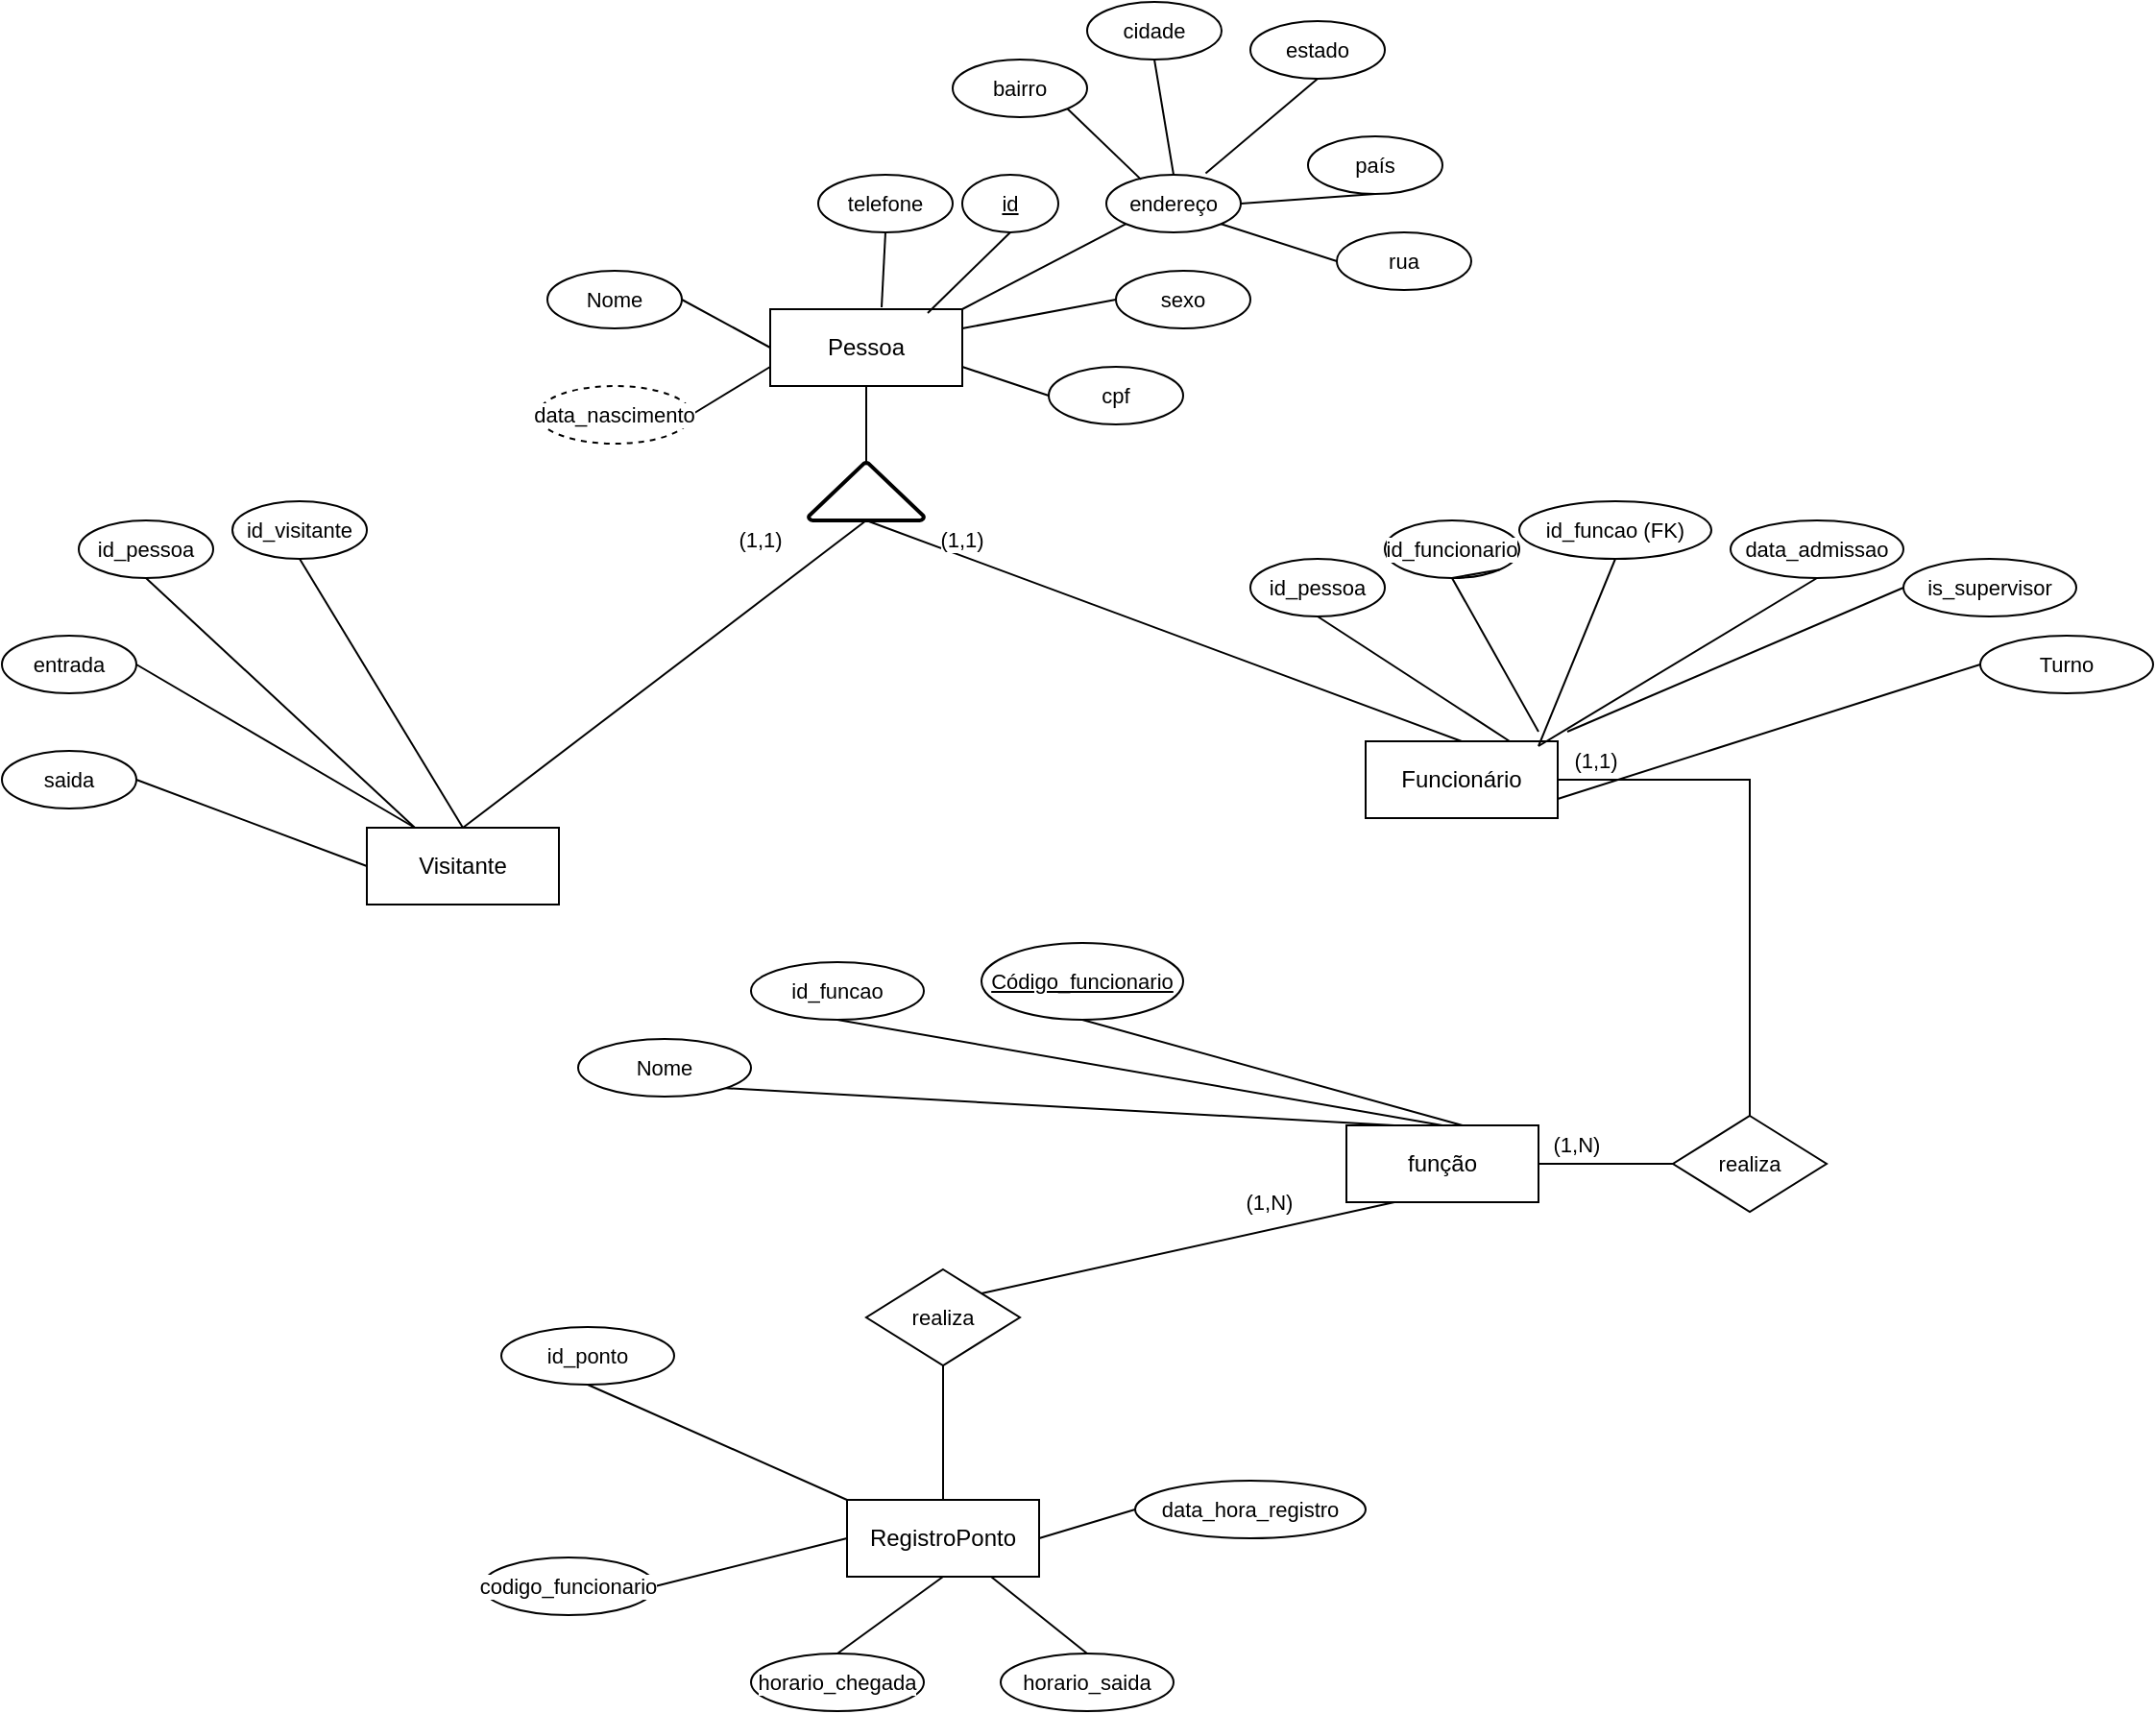 <mxfile version="28.2.6" pages="2">
  <diagram id="9waIJBXjxMszkrlzzMWQ" name="Conceitual">
    <mxGraphModel dx="1613" dy="1594" grid="1" gridSize="10" guides="0" tooltips="1" connect="1" arrows="1" fold="1" page="1" pageScale="1" pageWidth="827" pageHeight="1169" math="0" shadow="0">
      <root>
        <mxCell id="0" />
        <mxCell id="1" parent="0" />
        <mxCell id="TkC9V-LrTq1gylHabFpP-13" style="edgeStyle=none;rounded=0;orthogonalLoop=1;jettySize=auto;html=1;exitX=0.5;exitY=1;exitDx=0;exitDy=0;endArrow=none;startFill=0;" parent="1" source="TkC9V-LrTq1gylHabFpP-1" target="TkC9V-LrTq1gylHabFpP-9" edge="1">
          <mxGeometry relative="1" as="geometry" />
        </mxCell>
        <mxCell id="DuU4oQtBCrgG9Myx_fDk-135" style="edgeStyle=none;shape=connector;rounded=0;orthogonalLoop=1;jettySize=auto;html=1;exitX=1;exitY=0;exitDx=0;exitDy=0;entryX=0;entryY=1;entryDx=0;entryDy=0;strokeColor=default;align=center;verticalAlign=middle;fontFamily=Helvetica;fontSize=11;fontColor=default;labelBackgroundColor=default;startFill=0;endArrow=none;" parent="1" source="TkC9V-LrTq1gylHabFpP-1" target="DuU4oQtBCrgG9Myx_fDk-128" edge="1">
          <mxGeometry relative="1" as="geometry" />
        </mxCell>
        <mxCell id="TkC9V-LrTq1gylHabFpP-1" value="Pessoa" style="whiteSpace=wrap;html=1;align=center;" parent="1" vertex="1">
          <mxGeometry x="340" y="-20" width="100" height="40" as="geometry" />
        </mxCell>
        <mxCell id="TkC9V-LrTq1gylHabFpP-21" style="edgeStyle=orthogonalEdgeStyle;shape=connector;rounded=0;orthogonalLoop=1;jettySize=auto;html=1;exitX=1;exitY=0.5;exitDx=0;exitDy=0;entryX=0.5;entryY=0;entryDx=0;entryDy=0;strokeColor=default;align=center;verticalAlign=middle;fontFamily=Helvetica;fontSize=11;fontColor=default;labelBackgroundColor=default;startFill=0;endArrow=none;" parent="1" source="TkC9V-LrTq1gylHabFpP-5" target="TkC9V-LrTq1gylHabFpP-18" edge="1">
          <mxGeometry relative="1" as="geometry" />
        </mxCell>
        <mxCell id="TkC9V-LrTq1gylHabFpP-5" value="Funcionário" style="whiteSpace=wrap;html=1;align=center;" parent="1" vertex="1">
          <mxGeometry x="650" y="205" width="100" height="40" as="geometry" />
        </mxCell>
        <mxCell id="TkC9V-LrTq1gylHabFpP-17" style="edgeStyle=none;shape=connector;rounded=0;orthogonalLoop=1;jettySize=auto;html=1;exitX=0.5;exitY=1;exitDx=0;exitDy=0;exitPerimeter=0;entryX=0.5;entryY=0;entryDx=0;entryDy=0;strokeColor=default;align=center;verticalAlign=middle;fontFamily=Helvetica;fontSize=11;fontColor=default;labelBackgroundColor=default;startFill=0;endArrow=none;" parent="1" source="TkC9V-LrTq1gylHabFpP-9" target="TkC9V-LrTq1gylHabFpP-5" edge="1">
          <mxGeometry relative="1" as="geometry" />
        </mxCell>
        <mxCell id="TkC9V-LrTq1gylHabFpP-9" value="" style="strokeWidth=2;html=1;shape=mxgraph.flowchart.extract_or_measurement;whiteSpace=wrap;" parent="1" vertex="1">
          <mxGeometry x="360" y="60" width="60" height="30" as="geometry" />
        </mxCell>
        <mxCell id="DuU4oQtBCrgG9Myx_fDk-157" style="edgeStyle=none;shape=connector;rounded=0;orthogonalLoop=1;jettySize=auto;html=1;exitX=0;exitY=0.5;exitDx=0;exitDy=0;strokeColor=default;align=center;verticalAlign=middle;fontFamily=Helvetica;fontSize=11;fontColor=default;labelBackgroundColor=default;startFill=0;endArrow=none;" parent="1" source="TkC9V-LrTq1gylHabFpP-18" target="TkC9V-LrTq1gylHabFpP-30" edge="1">
          <mxGeometry relative="1" as="geometry" />
        </mxCell>
        <mxCell id="TkC9V-LrTq1gylHabFpP-18" value="realiza" style="shape=rhombus;perimeter=rhombusPerimeter;whiteSpace=wrap;html=1;align=center;fontFamily=Helvetica;fontSize=11;fontColor=default;labelBackgroundColor=default;" parent="1" vertex="1">
          <mxGeometry x="810" y="400" width="80" height="50" as="geometry" />
        </mxCell>
        <mxCell id="NLcb2JFNZET6-apnYqSh-3" style="edgeStyle=none;rounded=0;orthogonalLoop=1;jettySize=auto;html=1;exitX=1;exitY=1;exitDx=0;exitDy=0;entryX=0.25;entryY=0;entryDx=0;entryDy=0;strokeColor=default;align=center;verticalAlign=middle;fontFamily=Helvetica;fontSize=11;fontColor=default;labelBackgroundColor=default;endArrow=none;endFill=0;" parent="1" source="TkC9V-LrTq1gylHabFpP-24" target="TkC9V-LrTq1gylHabFpP-30" edge="1">
          <mxGeometry relative="1" as="geometry" />
        </mxCell>
        <mxCell id="TkC9V-LrTq1gylHabFpP-24" value="Nome" style="ellipse;whiteSpace=wrap;html=1;align=center;fontFamily=Helvetica;fontSize=11;fontColor=default;labelBackgroundColor=default;" parent="1" vertex="1">
          <mxGeometry x="240" y="360" width="90" height="30" as="geometry" />
        </mxCell>
        <mxCell id="-5loL810ITupO1aYToFr-34" style="edgeStyle=none;shape=connector;rounded=0;orthogonalLoop=1;jettySize=auto;html=1;exitX=0.25;exitY=1;exitDx=0;exitDy=0;entryX=1;entryY=0;entryDx=0;entryDy=0;strokeColor=default;align=center;verticalAlign=middle;fontFamily=Helvetica;fontSize=11;fontColor=default;labelBackgroundColor=default;endArrow=none;endFill=0;" parent="1" source="TkC9V-LrTq1gylHabFpP-30" target="-5loL810ITupO1aYToFr-33" edge="1">
          <mxGeometry relative="1" as="geometry" />
        </mxCell>
        <mxCell id="TkC9V-LrTq1gylHabFpP-30" value="função" style="whiteSpace=wrap;html=1;align=center;" parent="1" vertex="1">
          <mxGeometry x="640" y="405" width="100" height="40" as="geometry" />
        </mxCell>
        <mxCell id="TkC9V-LrTq1gylHabFpP-87" value="telefone" style="ellipse;whiteSpace=wrap;html=1;align=center;fontFamily=Helvetica;fontSize=11;fontColor=default;labelBackgroundColor=default;" parent="1" vertex="1">
          <mxGeometry x="365" y="-90" width="70" height="30" as="geometry" />
        </mxCell>
        <mxCell id="DuU4oQtBCrgG9Myx_fDk-94" style="edgeStyle=none;shape=connector;rounded=0;orthogonalLoop=1;jettySize=auto;html=1;exitX=1;exitY=0.5;exitDx=0;exitDy=0;entryX=0;entryY=0.5;entryDx=0;entryDy=0;strokeColor=default;align=center;verticalAlign=middle;fontFamily=Helvetica;fontSize=11;fontColor=default;labelBackgroundColor=default;startFill=0;endArrow=none;" parent="1" source="TkC9V-LrTq1gylHabFpP-89" target="TkC9V-LrTq1gylHabFpP-1" edge="1">
          <mxGeometry relative="1" as="geometry" />
        </mxCell>
        <mxCell id="TkC9V-LrTq1gylHabFpP-89" value="Nome" style="ellipse;whiteSpace=wrap;html=1;align=center;fontFamily=Helvetica;fontSize=11;fontColor=default;labelBackgroundColor=default;" parent="1" vertex="1">
          <mxGeometry x="224" y="-40" width="70" height="30" as="geometry" />
        </mxCell>
        <mxCell id="TkC9V-LrTq1gylHabFpP-90" value="id" style="ellipse;whiteSpace=wrap;html=1;align=center;fontStyle=4;fontFamily=Helvetica;fontSize=11;fontColor=default;labelBackgroundColor=default;" parent="1" vertex="1">
          <mxGeometry x="440" y="-90" width="50" height="30" as="geometry" />
        </mxCell>
        <mxCell id="TkC9V-LrTq1gylHabFpP-101" value="Código_funcionario" style="ellipse;whiteSpace=wrap;html=1;align=center;fontStyle=4;fontFamily=Helvetica;fontSize=11;fontColor=default;labelBackgroundColor=default;" parent="1" vertex="1">
          <mxGeometry x="450" y="310" width="105" height="40" as="geometry" />
        </mxCell>
        <mxCell id="DuU4oQtBCrgG9Myx_fDk-98" style="edgeStyle=none;shape=connector;rounded=0;orthogonalLoop=1;jettySize=auto;html=1;exitX=0;exitY=0.5;exitDx=0;exitDy=0;entryX=1;entryY=0.25;entryDx=0;entryDy=0;strokeColor=default;align=center;verticalAlign=middle;fontFamily=Helvetica;fontSize=11;fontColor=default;labelBackgroundColor=default;startFill=0;endArrow=none;" parent="1" source="7IVa1LKlYLSZXXfVXb7Y-1" target="TkC9V-LrTq1gylHabFpP-1" edge="1">
          <mxGeometry relative="1" as="geometry" />
        </mxCell>
        <mxCell id="7IVa1LKlYLSZXXfVXb7Y-1" value="sexo" style="ellipse;whiteSpace=wrap;html=1;align=center;fontFamily=Helvetica;fontSize=11;fontColor=default;labelBackgroundColor=default;" parent="1" vertex="1">
          <mxGeometry x="520" y="-40" width="70" height="30" as="geometry" />
        </mxCell>
        <mxCell id="DuU4oQtBCrgG9Myx_fDk-99" style="edgeStyle=none;shape=connector;rounded=0;orthogonalLoop=1;jettySize=auto;html=1;exitX=0;exitY=0.5;exitDx=0;exitDy=0;entryX=1;entryY=0.75;entryDx=0;entryDy=0;strokeColor=default;align=center;verticalAlign=middle;fontFamily=Helvetica;fontSize=11;fontColor=default;labelBackgroundColor=default;startFill=0;endArrow=none;" parent="1" source="NguIQUVzF33Eev55-aS2-1" target="TkC9V-LrTq1gylHabFpP-1" edge="1">
          <mxGeometry relative="1" as="geometry" />
        </mxCell>
        <mxCell id="NguIQUVzF33Eev55-aS2-1" value="cpf" style="ellipse;whiteSpace=wrap;html=1;align=center;fontFamily=Helvetica;fontSize=11;fontColor=default;labelBackgroundColor=default;" parent="1" vertex="1">
          <mxGeometry x="485" y="10" width="70" height="30" as="geometry" />
        </mxCell>
        <mxCell id="DuU4oQtBCrgG9Myx_fDk-96" style="edgeStyle=none;shape=connector;rounded=0;orthogonalLoop=1;jettySize=auto;html=1;exitX=0.5;exitY=1;exitDx=0;exitDy=0;entryX=0.58;entryY=-0.025;entryDx=0;entryDy=0;entryPerimeter=0;strokeColor=default;align=center;verticalAlign=middle;fontFamily=Helvetica;fontSize=11;fontColor=default;labelBackgroundColor=default;startFill=0;endArrow=none;" parent="1" source="TkC9V-LrTq1gylHabFpP-87" target="TkC9V-LrTq1gylHabFpP-1" edge="1">
          <mxGeometry relative="1" as="geometry" />
        </mxCell>
        <mxCell id="DuU4oQtBCrgG9Myx_fDk-97" style="edgeStyle=none;shape=connector;rounded=0;orthogonalLoop=1;jettySize=auto;html=1;exitX=0.5;exitY=1;exitDx=0;exitDy=0;entryX=0.82;entryY=0.05;entryDx=0;entryDy=0;entryPerimeter=0;strokeColor=default;align=center;verticalAlign=middle;fontFamily=Helvetica;fontSize=11;fontColor=default;labelBackgroundColor=default;startFill=0;endArrow=none;" parent="1" source="TkC9V-LrTq1gylHabFpP-90" target="TkC9V-LrTq1gylHabFpP-1" edge="1">
          <mxGeometry relative="1" as="geometry" />
        </mxCell>
        <mxCell id="DuU4oQtBCrgG9Myx_fDk-108" value="(1,1)" style="text;html=1;align=center;verticalAlign=middle;whiteSpace=wrap;rounded=0;fontFamily=Helvetica;fontSize=11;fontColor=default;labelBackgroundColor=default;" parent="1" vertex="1">
          <mxGeometry x="410" y="85" width="60" height="30" as="geometry" />
        </mxCell>
        <mxCell id="DuU4oQtBCrgG9Myx_fDk-112" value="(1,1)" style="text;html=1;align=center;verticalAlign=middle;whiteSpace=wrap;rounded=0;fontFamily=Helvetica;fontSize=11;fontColor=default;labelBackgroundColor=default;" parent="1" vertex="1">
          <mxGeometry x="305" y="85" width="60" height="30" as="geometry" />
        </mxCell>
        <mxCell id="DuU4oQtBCrgG9Myx_fDk-128" value="endereço" style="ellipse;whiteSpace=wrap;html=1;align=center;fontFamily=Helvetica;fontSize=11;fontColor=default;labelBackgroundColor=default;" parent="1" vertex="1">
          <mxGeometry x="515" y="-90" width="70" height="30" as="geometry" />
        </mxCell>
        <mxCell id="DuU4oQtBCrgG9Myx_fDk-129" value="bairro" style="ellipse;whiteSpace=wrap;html=1;align=center;fontFamily=Helvetica;fontSize=11;fontColor=default;labelBackgroundColor=default;" parent="1" vertex="1">
          <mxGeometry x="435" y="-150" width="70" height="30" as="geometry" />
        </mxCell>
        <mxCell id="DuU4oQtBCrgG9Myx_fDk-131" value="estado" style="ellipse;whiteSpace=wrap;html=1;align=center;fontFamily=Helvetica;fontSize=11;fontColor=default;labelBackgroundColor=default;" parent="1" vertex="1">
          <mxGeometry x="590" y="-170" width="70" height="30" as="geometry" />
        </mxCell>
        <mxCell id="DuU4oQtBCrgG9Myx_fDk-140" style="edgeStyle=none;shape=connector;rounded=0;orthogonalLoop=1;jettySize=auto;html=1;exitX=0;exitY=0.5;exitDx=0;exitDy=0;entryX=1;entryY=1;entryDx=0;entryDy=0;strokeColor=default;align=center;verticalAlign=middle;fontFamily=Helvetica;fontSize=11;fontColor=default;labelBackgroundColor=default;startFill=0;endArrow=none;" parent="1" source="DuU4oQtBCrgG9Myx_fDk-132" target="DuU4oQtBCrgG9Myx_fDk-128" edge="1">
          <mxGeometry relative="1" as="geometry" />
        </mxCell>
        <mxCell id="DuU4oQtBCrgG9Myx_fDk-132" value="rua" style="ellipse;whiteSpace=wrap;html=1;align=center;fontFamily=Helvetica;fontSize=11;fontColor=default;labelBackgroundColor=default;" parent="1" vertex="1">
          <mxGeometry x="635" y="-60" width="70" height="30" as="geometry" />
        </mxCell>
        <mxCell id="DuU4oQtBCrgG9Myx_fDk-139" style="edgeStyle=none;shape=connector;rounded=0;orthogonalLoop=1;jettySize=auto;html=1;exitX=0.5;exitY=1;exitDx=0;exitDy=0;entryX=1;entryY=0.5;entryDx=0;entryDy=0;strokeColor=default;align=center;verticalAlign=middle;fontFamily=Helvetica;fontSize=11;fontColor=default;labelBackgroundColor=default;startFill=0;endArrow=none;" parent="1" source="DuU4oQtBCrgG9Myx_fDk-133" target="DuU4oQtBCrgG9Myx_fDk-128" edge="1">
          <mxGeometry relative="1" as="geometry" />
        </mxCell>
        <mxCell id="DuU4oQtBCrgG9Myx_fDk-133" value="país" style="ellipse;whiteSpace=wrap;html=1;align=center;fontFamily=Helvetica;fontSize=11;fontColor=default;labelBackgroundColor=default;" parent="1" vertex="1">
          <mxGeometry x="620" y="-110" width="70" height="30" as="geometry" />
        </mxCell>
        <mxCell id="DuU4oQtBCrgG9Myx_fDk-137" style="edgeStyle=none;shape=connector;rounded=0;orthogonalLoop=1;jettySize=auto;html=1;exitX=0.5;exitY=1;exitDx=0;exitDy=0;entryX=0.5;entryY=0;entryDx=0;entryDy=0;strokeColor=default;align=center;verticalAlign=middle;fontFamily=Helvetica;fontSize=11;fontColor=default;labelBackgroundColor=default;startFill=0;endArrow=none;" parent="1" source="DuU4oQtBCrgG9Myx_fDk-134" target="DuU4oQtBCrgG9Myx_fDk-128" edge="1">
          <mxGeometry relative="1" as="geometry" />
        </mxCell>
        <mxCell id="DuU4oQtBCrgG9Myx_fDk-134" value="cidade" style="ellipse;whiteSpace=wrap;html=1;align=center;fontFamily=Helvetica;fontSize=11;fontColor=default;labelBackgroundColor=default;" parent="1" vertex="1">
          <mxGeometry x="505" y="-180" width="70" height="30" as="geometry" />
        </mxCell>
        <mxCell id="DuU4oQtBCrgG9Myx_fDk-136" style="edgeStyle=none;shape=connector;rounded=0;orthogonalLoop=1;jettySize=auto;html=1;exitX=1;exitY=1;exitDx=0;exitDy=0;entryX=0.258;entryY=0.081;entryDx=0;entryDy=0;entryPerimeter=0;strokeColor=default;align=center;verticalAlign=middle;fontFamily=Helvetica;fontSize=11;fontColor=default;labelBackgroundColor=default;startFill=0;endArrow=none;" parent="1" source="DuU4oQtBCrgG9Myx_fDk-129" target="DuU4oQtBCrgG9Myx_fDk-128" edge="1">
          <mxGeometry relative="1" as="geometry" />
        </mxCell>
        <mxCell id="DuU4oQtBCrgG9Myx_fDk-141" style="edgeStyle=none;shape=connector;rounded=0;orthogonalLoop=1;jettySize=auto;html=1;exitX=0.5;exitY=1;exitDx=0;exitDy=0;entryX=0.739;entryY=-0.025;entryDx=0;entryDy=0;entryPerimeter=0;strokeColor=default;align=center;verticalAlign=middle;fontFamily=Helvetica;fontSize=11;fontColor=default;labelBackgroundColor=default;startFill=0;endArrow=none;" parent="1" source="DuU4oQtBCrgG9Myx_fDk-131" target="DuU4oQtBCrgG9Myx_fDk-128" edge="1">
          <mxGeometry relative="1" as="geometry" />
        </mxCell>
        <mxCell id="DuU4oQtBCrgG9Myx_fDk-143" style="edgeStyle=none;shape=connector;rounded=0;orthogonalLoop=1;jettySize=auto;html=1;exitX=1;exitY=0.5;exitDx=0;exitDy=0;entryX=0;entryY=0.75;entryDx=0;entryDy=0;strokeColor=default;align=center;verticalAlign=middle;fontFamily=Helvetica;fontSize=11;fontColor=default;labelBackgroundColor=default;startFill=0;endArrow=none;" parent="1" source="DuU4oQtBCrgG9Myx_fDk-142" target="TkC9V-LrTq1gylHabFpP-1" edge="1">
          <mxGeometry relative="1" as="geometry" />
        </mxCell>
        <mxCell id="DuU4oQtBCrgG9Myx_fDk-142" value="data_nascimento" style="ellipse;whiteSpace=wrap;html=1;align=center;dashed=1;fontFamily=Helvetica;fontSize=11;fontColor=default;labelBackgroundColor=default;" parent="1" vertex="1">
          <mxGeometry x="219" y="20" width="80" height="30" as="geometry" />
        </mxCell>
        <mxCell id="DuU4oQtBCrgG9Myx_fDk-159" style="edgeStyle=none;shape=connector;rounded=0;orthogonalLoop=1;jettySize=auto;html=1;exitX=0.5;exitY=1;exitDx=0;exitDy=0;entryX=0.604;entryY=0.001;entryDx=0;entryDy=0;entryPerimeter=0;strokeColor=default;align=center;verticalAlign=middle;fontFamily=Helvetica;fontSize=11;fontColor=default;labelBackgroundColor=default;startFill=0;endArrow=none;" parent="1" source="TkC9V-LrTq1gylHabFpP-101" target="TkC9V-LrTq1gylHabFpP-30" edge="1">
          <mxGeometry relative="1" as="geometry" />
        </mxCell>
        <mxCell id="DuU4oQtBCrgG9Myx_fDk-208" value="(1,1)" style="text;html=1;align=center;verticalAlign=middle;whiteSpace=wrap;rounded=0;fontFamily=Helvetica;fontSize=11;fontColor=default;labelBackgroundColor=default;" parent="1" vertex="1">
          <mxGeometry x="740" y="200" width="60" height="30" as="geometry" />
        </mxCell>
        <mxCell id="DuU4oQtBCrgG9Myx_fDk-209" value="(1,N)" style="text;html=1;align=center;verticalAlign=middle;whiteSpace=wrap;rounded=0;fontFamily=Helvetica;fontSize=11;fontColor=default;labelBackgroundColor=default;" parent="1" vertex="1">
          <mxGeometry x="730" y="400" width="60" height="30" as="geometry" />
        </mxCell>
        <mxCell id="NLcb2JFNZET6-apnYqSh-2" value="" style="edgeStyle=none;shape=connector;rounded=0;orthogonalLoop=1;jettySize=auto;html=1;exitX=0.5;exitY=1;exitDx=0;exitDy=0;exitPerimeter=0;entryX=0.5;entryY=0;entryDx=0;entryDy=0;strokeColor=default;align=center;verticalAlign=middle;fontFamily=Helvetica;fontSize=11;fontColor=default;labelBackgroundColor=default;startFill=0;endArrow=none;" parent="1" source="TkC9V-LrTq1gylHabFpP-9" target="NLcb2JFNZET6-apnYqSh-1" edge="1">
          <mxGeometry relative="1" as="geometry">
            <mxPoint x="390" y="90" as="sourcePoint" />
            <mxPoint x="210" y="180" as="targetPoint" />
          </mxGeometry>
        </mxCell>
        <mxCell id="NLcb2JFNZET6-apnYqSh-1" value="Visitante" style="whiteSpace=wrap;html=1;align=center;" parent="1" vertex="1">
          <mxGeometry x="130" y="250" width="100" height="40" as="geometry" />
        </mxCell>
        <mxCell id="-5loL810ITupO1aYToFr-2" style="edgeStyle=none;shape=connector;rounded=0;orthogonalLoop=1;jettySize=auto;html=1;exitX=1;exitY=0.5;exitDx=0;exitDy=0;entryX=0;entryY=0.5;entryDx=0;entryDy=0;strokeColor=default;align=center;verticalAlign=middle;fontFamily=Helvetica;fontSize=11;fontColor=default;labelBackgroundColor=default;endArrow=none;endFill=0;" parent="1" source="NLcb2JFNZET6-apnYqSh-7" target="NLcb2JFNZET6-apnYqSh-1" edge="1">
          <mxGeometry relative="1" as="geometry" />
        </mxCell>
        <mxCell id="NLcb2JFNZET6-apnYqSh-7" value="saida" style="ellipse;whiteSpace=wrap;html=1;align=center;fontFamily=Helvetica;fontSize=11;fontColor=default;labelBackgroundColor=default;" parent="1" vertex="1">
          <mxGeometry x="-60" y="210" width="70" height="30" as="geometry" />
        </mxCell>
        <mxCell id="-5loL810ITupO1aYToFr-4" style="edgeStyle=none;shape=connector;rounded=0;orthogonalLoop=1;jettySize=auto;html=1;exitX=1;exitY=0.5;exitDx=0;exitDy=0;entryX=0.25;entryY=0;entryDx=0;entryDy=0;strokeColor=default;align=center;verticalAlign=middle;fontFamily=Helvetica;fontSize=11;fontColor=default;labelBackgroundColor=default;endArrow=none;endFill=0;" parent="1" source="NLcb2JFNZET6-apnYqSh-8" target="NLcb2JFNZET6-apnYqSh-1" edge="1">
          <mxGeometry relative="1" as="geometry" />
        </mxCell>
        <mxCell id="NLcb2JFNZET6-apnYqSh-8" value="entrada" style="ellipse;whiteSpace=wrap;html=1;align=center;fontFamily=Helvetica;fontSize=11;fontColor=default;labelBackgroundColor=default;" parent="1" vertex="1">
          <mxGeometry x="-60" y="150" width="70" height="30" as="geometry" />
        </mxCell>
        <mxCell id="-5loL810ITupO1aYToFr-6" style="edgeStyle=none;shape=connector;rounded=0;orthogonalLoop=1;jettySize=auto;html=1;exitX=0.5;exitY=1;exitDx=0;exitDy=0;entryX=0.25;entryY=0;entryDx=0;entryDy=0;strokeColor=default;align=center;verticalAlign=middle;fontFamily=Helvetica;fontSize=11;fontColor=default;labelBackgroundColor=default;endArrow=none;endFill=0;" parent="1" source="-5loL810ITupO1aYToFr-1" target="NLcb2JFNZET6-apnYqSh-1" edge="1">
          <mxGeometry relative="1" as="geometry" />
        </mxCell>
        <mxCell id="-5loL810ITupO1aYToFr-1" value="id_pessoa" style="ellipse;whiteSpace=wrap;html=1;align=center;fontFamily=Helvetica;fontSize=11;fontColor=default;labelBackgroundColor=default;" parent="1" vertex="1">
          <mxGeometry x="-20" y="90" width="70" height="30" as="geometry" />
        </mxCell>
        <mxCell id="-5loL810ITupO1aYToFr-8" style="edgeStyle=none;shape=connector;rounded=0;orthogonalLoop=1;jettySize=auto;html=1;exitX=0.5;exitY=1;exitDx=0;exitDy=0;entryX=0.5;entryY=0;entryDx=0;entryDy=0;strokeColor=default;align=center;verticalAlign=middle;fontFamily=Helvetica;fontSize=11;fontColor=default;labelBackgroundColor=default;endArrow=none;endFill=0;" parent="1" source="-5loL810ITupO1aYToFr-7" target="NLcb2JFNZET6-apnYqSh-1" edge="1">
          <mxGeometry relative="1" as="geometry" />
        </mxCell>
        <mxCell id="-5loL810ITupO1aYToFr-7" value="id_visitante" style="ellipse;whiteSpace=wrap;html=1;align=center;fontFamily=Helvetica;fontSize=11;fontColor=default;labelBackgroundColor=default;" parent="1" vertex="1">
          <mxGeometry x="60" y="80" width="70" height="30" as="geometry" />
        </mxCell>
        <mxCell id="-5loL810ITupO1aYToFr-12" style="edgeStyle=none;shape=connector;rounded=0;orthogonalLoop=1;jettySize=auto;html=1;exitX=0.5;exitY=1;exitDx=0;exitDy=0;entryX=0.75;entryY=0;entryDx=0;entryDy=0;strokeColor=default;align=center;verticalAlign=middle;fontFamily=Helvetica;fontSize=11;fontColor=default;labelBackgroundColor=default;endArrow=none;endFill=0;" parent="1" source="-5loL810ITupO1aYToFr-11" target="TkC9V-LrTq1gylHabFpP-5" edge="1">
          <mxGeometry relative="1" as="geometry" />
        </mxCell>
        <mxCell id="-5loL810ITupO1aYToFr-11" value="id_pessoa" style="ellipse;whiteSpace=wrap;html=1;align=center;fontFamily=Helvetica;fontSize=11;fontColor=default;labelBackgroundColor=default;" parent="1" vertex="1">
          <mxGeometry x="590" y="110" width="70" height="30" as="geometry" />
        </mxCell>
        <mxCell id="-5loL810ITupO1aYToFr-19" style="edgeStyle=none;shape=connector;rounded=0;orthogonalLoop=1;jettySize=auto;html=1;exitX=0.5;exitY=1;exitDx=0;exitDy=0;entryX=0;entryY=0;entryDx=0;entryDy=0;strokeColor=default;align=center;verticalAlign=middle;fontFamily=Helvetica;fontSize=11;fontColor=default;labelBackgroundColor=default;endArrow=none;endFill=0;" parent="1" source="-5loL810ITupO1aYToFr-13" target="DuU4oQtBCrgG9Myx_fDk-208" edge="1">
          <mxGeometry relative="1" as="geometry" />
        </mxCell>
        <mxCell id="-5loL810ITupO1aYToFr-13" value="id_funcionario" style="ellipse;whiteSpace=wrap;html=1;align=center;fontFamily=Helvetica;fontSize=11;fontColor=default;labelBackgroundColor=default;" parent="1" vertex="1">
          <mxGeometry x="660" y="90" width="70" height="30" as="geometry" />
        </mxCell>
        <mxCell id="-5loL810ITupO1aYToFr-15" style="edgeStyle=none;shape=connector;rounded=0;orthogonalLoop=1;jettySize=auto;html=1;exitX=0.5;exitY=1;exitDx=0;exitDy=0;entryX=1;entryY=1;entryDx=0;entryDy=0;strokeColor=default;align=center;verticalAlign=middle;fontFamily=Helvetica;fontSize=11;fontColor=default;labelBackgroundColor=default;endArrow=none;endFill=0;" parent="1" source="-5loL810ITupO1aYToFr-13" target="-5loL810ITupO1aYToFr-13" edge="1">
          <mxGeometry relative="1" as="geometry" />
        </mxCell>
        <mxCell id="-5loL810ITupO1aYToFr-37" style="edgeStyle=none;shape=connector;rounded=0;orthogonalLoop=1;jettySize=auto;html=1;exitX=0.5;exitY=1;exitDx=0;exitDy=0;entryX=0.5;entryY=0;entryDx=0;entryDy=0;strokeColor=default;align=center;verticalAlign=middle;fontFamily=Helvetica;fontSize=11;fontColor=default;labelBackgroundColor=default;endArrow=none;endFill=0;" parent="1" source="-5loL810ITupO1aYToFr-33" target="-5loL810ITupO1aYToFr-35" edge="1">
          <mxGeometry relative="1" as="geometry" />
        </mxCell>
        <mxCell id="-5loL810ITupO1aYToFr-33" value="realiza" style="shape=rhombus;perimeter=rhombusPerimeter;whiteSpace=wrap;html=1;align=center;fontFamily=Helvetica;fontSize=11;fontColor=default;labelBackgroundColor=default;" parent="1" vertex="1">
          <mxGeometry x="390" y="480" width="80" height="50" as="geometry" />
        </mxCell>
        <mxCell id="-5loL810ITupO1aYToFr-35" value="RegistroPonto" style="whiteSpace=wrap;html=1;align=center;" parent="1" vertex="1">
          <mxGeometry x="380" y="600" width="100" height="40" as="geometry" />
        </mxCell>
        <mxCell id="-5loL810ITupO1aYToFr-36" style="edgeStyle=none;shape=connector;rounded=0;orthogonalLoop=1;jettySize=auto;html=1;exitX=0.5;exitY=1;exitDx=0;exitDy=0;entryX=0.75;entryY=1;entryDx=0;entryDy=0;strokeColor=default;align=center;verticalAlign=middle;fontFamily=Helvetica;fontSize=11;fontColor=default;labelBackgroundColor=default;endArrow=none;endFill=0;" parent="1" source="-5loL810ITupO1aYToFr-35" target="-5loL810ITupO1aYToFr-35" edge="1">
          <mxGeometry relative="1" as="geometry" />
        </mxCell>
        <mxCell id="-5loL810ITupO1aYToFr-64" style="edgeStyle=none;shape=connector;rounded=0;orthogonalLoop=1;jettySize=auto;html=1;exitX=0.5;exitY=1;exitDx=0;exitDy=0;entryX=0;entryY=0;entryDx=0;entryDy=0;strokeColor=default;align=center;verticalAlign=middle;fontFamily=Helvetica;fontSize=11;fontColor=default;labelBackgroundColor=default;endArrow=none;endFill=0;" parent="1" source="-5loL810ITupO1aYToFr-38" target="-5loL810ITupO1aYToFr-35" edge="1">
          <mxGeometry relative="1" as="geometry" />
        </mxCell>
        <mxCell id="-5loL810ITupO1aYToFr-38" value="id_ponto" style="ellipse;whiteSpace=wrap;html=1;align=center;fontFamily=Helvetica;fontSize=11;fontColor=default;labelBackgroundColor=default;" parent="1" vertex="1">
          <mxGeometry x="200" y="510" width="90" height="30" as="geometry" />
        </mxCell>
        <mxCell id="-5loL810ITupO1aYToFr-65" style="edgeStyle=none;shape=connector;rounded=0;orthogonalLoop=1;jettySize=auto;html=1;exitX=1;exitY=0.5;exitDx=0;exitDy=0;entryX=0;entryY=0.5;entryDx=0;entryDy=0;strokeColor=default;align=center;verticalAlign=middle;fontFamily=Helvetica;fontSize=11;fontColor=default;labelBackgroundColor=default;endArrow=none;endFill=0;" parent="1" source="-5loL810ITupO1aYToFr-39" target="-5loL810ITupO1aYToFr-35" edge="1">
          <mxGeometry relative="1" as="geometry" />
        </mxCell>
        <mxCell id="-5loL810ITupO1aYToFr-39" value="codigo_funcionario" style="ellipse;whiteSpace=wrap;html=1;align=center;fontFamily=Helvetica;fontSize=11;fontColor=default;labelBackgroundColor=default;" parent="1" vertex="1">
          <mxGeometry x="190" y="630" width="90" height="30" as="geometry" />
        </mxCell>
        <mxCell id="-5loL810ITupO1aYToFr-48" style="edgeStyle=none;shape=connector;rounded=0;orthogonalLoop=1;jettySize=auto;html=1;exitX=0.5;exitY=0;exitDx=0;exitDy=0;entryX=0.5;entryY=1;entryDx=0;entryDy=0;strokeColor=default;align=center;verticalAlign=middle;fontFamily=Helvetica;fontSize=11;fontColor=default;labelBackgroundColor=default;endArrow=none;endFill=0;" parent="1" source="-5loL810ITupO1aYToFr-40" target="-5loL810ITupO1aYToFr-35" edge="1">
          <mxGeometry relative="1" as="geometry" />
        </mxCell>
        <mxCell id="-5loL810ITupO1aYToFr-40" value="horario_chegada" style="ellipse;whiteSpace=wrap;html=1;align=center;fontFamily=Helvetica;fontSize=11;fontColor=default;labelBackgroundColor=default;" parent="1" vertex="1">
          <mxGeometry x="330" y="680" width="90" height="30" as="geometry" />
        </mxCell>
        <mxCell id="-5loL810ITupO1aYToFr-49" style="edgeStyle=none;shape=connector;rounded=0;orthogonalLoop=1;jettySize=auto;html=1;exitX=0.5;exitY=0;exitDx=0;exitDy=0;entryX=0.75;entryY=1;entryDx=0;entryDy=0;strokeColor=default;align=center;verticalAlign=middle;fontFamily=Helvetica;fontSize=11;fontColor=default;labelBackgroundColor=default;endArrow=none;endFill=0;" parent="1" source="-5loL810ITupO1aYToFr-41" target="-5loL810ITupO1aYToFr-35" edge="1">
          <mxGeometry relative="1" as="geometry" />
        </mxCell>
        <mxCell id="-5loL810ITupO1aYToFr-41" value="horario_saida" style="ellipse;whiteSpace=wrap;html=1;align=center;fontFamily=Helvetica;fontSize=11;fontColor=default;labelBackgroundColor=default;" parent="1" vertex="1">
          <mxGeometry x="460" y="680" width="90" height="30" as="geometry" />
        </mxCell>
        <mxCell id="-5loL810ITupO1aYToFr-51" style="edgeStyle=none;shape=connector;rounded=0;orthogonalLoop=1;jettySize=auto;html=1;exitX=0;exitY=0.5;exitDx=0;exitDy=0;entryX=1;entryY=0.5;entryDx=0;entryDy=0;strokeColor=default;align=center;verticalAlign=middle;fontFamily=Helvetica;fontSize=11;fontColor=default;labelBackgroundColor=default;endArrow=none;endFill=0;" parent="1" source="-5loL810ITupO1aYToFr-42" target="-5loL810ITupO1aYToFr-35" edge="1">
          <mxGeometry relative="1" as="geometry" />
        </mxCell>
        <mxCell id="-5loL810ITupO1aYToFr-42" value="data_hora_registro" style="ellipse;whiteSpace=wrap;html=1;align=center;fontFamily=Helvetica;fontSize=11;fontColor=default;labelBackgroundColor=default;" parent="1" vertex="1">
          <mxGeometry x="530" y="590" width="120" height="30" as="geometry" />
        </mxCell>
        <mxCell id="-5loL810ITupO1aYToFr-52" value="(1,N)" style="text;html=1;align=center;verticalAlign=middle;whiteSpace=wrap;rounded=0;fontFamily=Helvetica;fontSize=11;fontColor=default;labelBackgroundColor=default;" parent="1" vertex="1">
          <mxGeometry x="570" y="430" width="60" height="30" as="geometry" />
        </mxCell>
        <mxCell id="-5loL810ITupO1aYToFr-63" style="edgeStyle=none;shape=connector;rounded=0;orthogonalLoop=1;jettySize=auto;html=1;exitX=0.5;exitY=1;exitDx=0;exitDy=0;entryX=0.5;entryY=0;entryDx=0;entryDy=0;strokeColor=default;align=center;verticalAlign=middle;fontFamily=Helvetica;fontSize=11;fontColor=default;labelBackgroundColor=default;endArrow=none;endFill=0;" parent="1" source="-5loL810ITupO1aYToFr-61" target="TkC9V-LrTq1gylHabFpP-30" edge="1">
          <mxGeometry relative="1" as="geometry" />
        </mxCell>
        <mxCell id="-5loL810ITupO1aYToFr-61" value="id_funcao" style="ellipse;whiteSpace=wrap;html=1;align=center;fontFamily=Helvetica;fontSize=11;fontColor=default;labelBackgroundColor=default;" parent="1" vertex="1">
          <mxGeometry x="330" y="320" width="90" height="30" as="geometry" />
        </mxCell>
        <mxCell id="-5loL810ITupO1aYToFr-85" style="edgeStyle=none;shape=connector;rounded=0;orthogonalLoop=1;jettySize=auto;html=1;exitX=0.5;exitY=1;exitDx=0;exitDy=0;entryX=0;entryY=0.25;entryDx=0;entryDy=0;strokeColor=default;align=center;verticalAlign=middle;fontFamily=Helvetica;fontSize=11;fontColor=default;labelBackgroundColor=default;endArrow=none;endFill=0;" parent="1" source="-5loL810ITupO1aYToFr-78" target="DuU4oQtBCrgG9Myx_fDk-208" edge="1">
          <mxGeometry relative="1" as="geometry" />
        </mxCell>
        <mxCell id="-5loL810ITupO1aYToFr-78" value="data_admissao" style="ellipse;whiteSpace=wrap;html=1;align=center;fontFamily=Helvetica;fontSize=11;fontColor=default;labelBackgroundColor=default;" parent="1" vertex="1">
          <mxGeometry x="840" y="90" width="90" height="30" as="geometry" />
        </mxCell>
        <mxCell id="-5loL810ITupO1aYToFr-84" style="edgeStyle=none;shape=connector;rounded=0;orthogonalLoop=1;jettySize=auto;html=1;exitX=0.5;exitY=1;exitDx=0;exitDy=0;entryX=0;entryY=0.25;entryDx=0;entryDy=0;strokeColor=default;align=center;verticalAlign=middle;fontFamily=Helvetica;fontSize=11;fontColor=default;labelBackgroundColor=default;endArrow=none;endFill=0;" parent="1" source="-5loL810ITupO1aYToFr-79" target="DuU4oQtBCrgG9Myx_fDk-208" edge="1">
          <mxGeometry relative="1" as="geometry" />
        </mxCell>
        <mxCell id="-5loL810ITupO1aYToFr-79" value="id_funcao (FK)" style="ellipse;whiteSpace=wrap;html=1;align=center;fontFamily=Helvetica;fontSize=11;fontColor=default;labelBackgroundColor=default;" parent="1" vertex="1">
          <mxGeometry x="730" y="80" width="100" height="30" as="geometry" />
        </mxCell>
        <mxCell id="-5loL810ITupO1aYToFr-86" style="edgeStyle=none;shape=connector;rounded=0;orthogonalLoop=1;jettySize=auto;html=1;exitX=0;exitY=0.5;exitDx=0;exitDy=0;entryX=0.25;entryY=0;entryDx=0;entryDy=0;strokeColor=default;align=center;verticalAlign=middle;fontFamily=Helvetica;fontSize=11;fontColor=default;labelBackgroundColor=default;endArrow=none;endFill=0;" parent="1" source="-5loL810ITupO1aYToFr-81" target="DuU4oQtBCrgG9Myx_fDk-208" edge="1">
          <mxGeometry relative="1" as="geometry" />
        </mxCell>
        <mxCell id="-5loL810ITupO1aYToFr-81" value="is_supervisor" style="ellipse;whiteSpace=wrap;html=1;align=center;fontFamily=Helvetica;fontSize=11;fontColor=default;labelBackgroundColor=default;" parent="1" vertex="1">
          <mxGeometry x="930" y="110" width="90" height="30" as="geometry" />
        </mxCell>
        <mxCell id="-5loL810ITupO1aYToFr-89" style="edgeStyle=none;shape=connector;rounded=0;orthogonalLoop=1;jettySize=auto;html=1;exitX=0;exitY=0.5;exitDx=0;exitDy=0;entryX=1;entryY=0.75;entryDx=0;entryDy=0;strokeColor=default;align=center;verticalAlign=middle;fontFamily=Helvetica;fontSize=11;fontColor=default;labelBackgroundColor=default;endArrow=none;endFill=0;" parent="1" source="-5loL810ITupO1aYToFr-88" target="TkC9V-LrTq1gylHabFpP-5" edge="1">
          <mxGeometry relative="1" as="geometry" />
        </mxCell>
        <mxCell id="-5loL810ITupO1aYToFr-88" value="Turno" style="ellipse;whiteSpace=wrap;html=1;align=center;fontFamily=Helvetica;fontSize=11;fontColor=default;labelBackgroundColor=default;" parent="1" vertex="1">
          <mxGeometry x="970" y="150" width="90" height="30" as="geometry" />
        </mxCell>
      </root>
    </mxGraphModel>
  </diagram>
  <diagram id="uTVDWvaPCRQAdxW2P1LQ" name="Logico">
    <mxGraphModel dx="2253" dy="1920" grid="1" gridSize="10" guides="1" tooltips="1" connect="1" arrows="1" fold="1" page="1" pageScale="1" pageWidth="827" pageHeight="1169" math="0" shadow="0">
      <root>
        <mxCell id="0" />
        <mxCell id="1" parent="0" />
        <mxCell id="iC3f87hB8MZJRFUcCPBB-1" value="pessoa" style="shape=table;startSize=30;container=1;collapsible=1;childLayout=tableLayout;fixedRows=1;rowLines=0;fontStyle=1;align=center;resizeLast=1;html=1;" parent="1" vertex="1">
          <mxGeometry x="320" y="-460" width="180" height="150" as="geometry" />
        </mxCell>
        <mxCell id="iC3f87hB8MZJRFUcCPBB-2" value="" style="shape=tableRow;horizontal=0;startSize=0;swimlaneHead=0;swimlaneBody=0;fillColor=none;collapsible=0;dropTarget=0;points=[[0,0.5],[1,0.5]];portConstraint=eastwest;top=0;left=0;right=0;bottom=1;" parent="iC3f87hB8MZJRFUcCPBB-1" vertex="1">
          <mxGeometry y="30" width="180" height="30" as="geometry" />
        </mxCell>
        <mxCell id="iC3f87hB8MZJRFUcCPBB-3" value="PK" style="shape=partialRectangle;connectable=0;fillColor=none;top=0;left=0;bottom=0;right=0;fontStyle=1;overflow=hidden;whiteSpace=wrap;html=1;" parent="iC3f87hB8MZJRFUcCPBB-2" vertex="1">
          <mxGeometry width="30" height="30" as="geometry">
            <mxRectangle width="30" height="30" as="alternateBounds" />
          </mxGeometry>
        </mxCell>
        <mxCell id="iC3f87hB8MZJRFUcCPBB-4" value="codigo" style="shape=partialRectangle;connectable=0;fillColor=none;top=0;left=0;bottom=0;right=0;align=left;spacingLeft=6;fontStyle=5;overflow=hidden;whiteSpace=wrap;html=1;" parent="iC3f87hB8MZJRFUcCPBB-2" vertex="1">
          <mxGeometry x="30" width="150" height="30" as="geometry">
            <mxRectangle width="150" height="30" as="alternateBounds" />
          </mxGeometry>
        </mxCell>
        <mxCell id="iC3f87hB8MZJRFUcCPBB-5" value="" style="shape=tableRow;horizontal=0;startSize=0;swimlaneHead=0;swimlaneBody=0;fillColor=none;collapsible=0;dropTarget=0;points=[[0,0.5],[1,0.5]];portConstraint=eastwest;top=0;left=0;right=0;bottom=0;" parent="iC3f87hB8MZJRFUcCPBB-1" vertex="1">
          <mxGeometry y="60" width="180" height="30" as="geometry" />
        </mxCell>
        <mxCell id="iC3f87hB8MZJRFUcCPBB-6" value="" style="shape=partialRectangle;connectable=0;fillColor=none;top=0;left=0;bottom=0;right=0;editable=1;overflow=hidden;whiteSpace=wrap;html=1;" parent="iC3f87hB8MZJRFUcCPBB-5" vertex="1">
          <mxGeometry width="30" height="30" as="geometry">
            <mxRectangle width="30" height="30" as="alternateBounds" />
          </mxGeometry>
        </mxCell>
        <mxCell id="iC3f87hB8MZJRFUcCPBB-7" value="nome" style="shape=partialRectangle;connectable=0;fillColor=none;top=0;left=0;bottom=0;right=0;align=left;spacingLeft=6;overflow=hidden;whiteSpace=wrap;html=1;" parent="iC3f87hB8MZJRFUcCPBB-5" vertex="1">
          <mxGeometry x="30" width="150" height="30" as="geometry">
            <mxRectangle width="150" height="30" as="alternateBounds" />
          </mxGeometry>
        </mxCell>
        <mxCell id="iC3f87hB8MZJRFUcCPBB-8" value="" style="shape=tableRow;horizontal=0;startSize=0;swimlaneHead=0;swimlaneBody=0;fillColor=none;collapsible=0;dropTarget=0;points=[[0,0.5],[1,0.5]];portConstraint=eastwest;top=0;left=0;right=0;bottom=0;" parent="iC3f87hB8MZJRFUcCPBB-1" vertex="1">
          <mxGeometry y="90" width="180" height="30" as="geometry" />
        </mxCell>
        <mxCell id="iC3f87hB8MZJRFUcCPBB-9" value="" style="shape=partialRectangle;connectable=0;fillColor=none;top=0;left=0;bottom=0;right=0;editable=1;overflow=hidden;whiteSpace=wrap;html=1;" parent="iC3f87hB8MZJRFUcCPBB-8" vertex="1">
          <mxGeometry width="30" height="30" as="geometry">
            <mxRectangle width="30" height="30" as="alternateBounds" />
          </mxGeometry>
        </mxCell>
        <mxCell id="iC3f87hB8MZJRFUcCPBB-10" value="cpf" style="shape=partialRectangle;connectable=0;fillColor=none;top=0;left=0;bottom=0;right=0;align=left;spacingLeft=6;overflow=hidden;whiteSpace=wrap;html=1;" parent="iC3f87hB8MZJRFUcCPBB-8" vertex="1">
          <mxGeometry x="30" width="150" height="30" as="geometry">
            <mxRectangle width="150" height="30" as="alternateBounds" />
          </mxGeometry>
        </mxCell>
        <mxCell id="iC3f87hB8MZJRFUcCPBB-11" value="" style="shape=tableRow;horizontal=0;startSize=0;swimlaneHead=0;swimlaneBody=0;fillColor=none;collapsible=0;dropTarget=0;points=[[0,0.5],[1,0.5]];portConstraint=eastwest;top=0;left=0;right=0;bottom=0;" parent="iC3f87hB8MZJRFUcCPBB-1" vertex="1">
          <mxGeometry y="120" width="180" height="30" as="geometry" />
        </mxCell>
        <mxCell id="iC3f87hB8MZJRFUcCPBB-12" value="" style="shape=partialRectangle;connectable=0;fillColor=none;top=0;left=0;bottom=0;right=0;editable=1;overflow=hidden;whiteSpace=wrap;html=1;" parent="iC3f87hB8MZJRFUcCPBB-11" vertex="1">
          <mxGeometry width="30" height="30" as="geometry">
            <mxRectangle width="30" height="30" as="alternateBounds" />
          </mxGeometry>
        </mxCell>
        <mxCell id="iC3f87hB8MZJRFUcCPBB-13" value="sexo" style="shape=partialRectangle;connectable=0;fillColor=none;top=0;left=0;bottom=0;right=0;align=left;spacingLeft=6;overflow=hidden;whiteSpace=wrap;html=1;" parent="iC3f87hB8MZJRFUcCPBB-11" vertex="1">
          <mxGeometry x="30" width="150" height="30" as="geometry">
            <mxRectangle width="150" height="30" as="alternateBounds" />
          </mxGeometry>
        </mxCell>
        <mxCell id="iC3f87hB8MZJRFUcCPBB-14" value="função" style="shape=table;startSize=30;container=1;collapsible=1;childLayout=tableLayout;fixedRows=1;rowLines=0;fontStyle=1;align=center;resizeLast=1;html=1;" parent="1" vertex="1">
          <mxGeometry x="320" y="-250" width="180" height="140" as="geometry" />
        </mxCell>
        <mxCell id="iC3f87hB8MZJRFUcCPBB-15" value="" style="shape=tableRow;horizontal=0;startSize=0;swimlaneHead=0;swimlaneBody=0;fillColor=none;collapsible=0;dropTarget=0;points=[[0,0.5],[1,0.5]];portConstraint=eastwest;top=0;left=0;right=0;bottom=1;" parent="iC3f87hB8MZJRFUcCPBB-14" vertex="1">
          <mxGeometry y="30" width="180" height="30" as="geometry" />
        </mxCell>
        <mxCell id="iC3f87hB8MZJRFUcCPBB-16" value="PK" style="shape=partialRectangle;connectable=0;fillColor=none;top=0;left=0;bottom=0;right=0;fontStyle=1;overflow=hidden;whiteSpace=wrap;html=1;" parent="iC3f87hB8MZJRFUcCPBB-15" vertex="1">
          <mxGeometry width="30" height="30" as="geometry">
            <mxRectangle width="30" height="30" as="alternateBounds" />
          </mxGeometry>
        </mxCell>
        <mxCell id="iC3f87hB8MZJRFUcCPBB-17" value="codigo" style="shape=partialRectangle;connectable=0;fillColor=none;top=0;left=0;bottom=0;right=0;align=left;spacingLeft=6;fontStyle=5;overflow=hidden;whiteSpace=wrap;html=1;" parent="iC3f87hB8MZJRFUcCPBB-15" vertex="1">
          <mxGeometry x="30" width="150" height="30" as="geometry">
            <mxRectangle width="150" height="30" as="alternateBounds" />
          </mxGeometry>
        </mxCell>
        <mxCell id="iC3f87hB8MZJRFUcCPBB-18" value="" style="shape=tableRow;horizontal=0;startSize=0;swimlaneHead=0;swimlaneBody=0;fillColor=none;collapsible=0;dropTarget=0;points=[[0,0.5],[1,0.5]];portConstraint=eastwest;top=0;left=0;right=0;bottom=0;" parent="iC3f87hB8MZJRFUcCPBB-14" vertex="1">
          <mxGeometry y="60" width="180" height="30" as="geometry" />
        </mxCell>
        <mxCell id="iC3f87hB8MZJRFUcCPBB-19" value="FK" style="shape=partialRectangle;connectable=0;fillColor=none;top=0;left=0;bottom=0;right=0;editable=1;overflow=hidden;whiteSpace=wrap;html=1;" parent="iC3f87hB8MZJRFUcCPBB-18" vertex="1">
          <mxGeometry width="30" height="30" as="geometry">
            <mxRectangle width="30" height="30" as="alternateBounds" />
          </mxGeometry>
        </mxCell>
        <mxCell id="iC3f87hB8MZJRFUcCPBB-20" value="pessoa_codigo" style="shape=partialRectangle;connectable=0;fillColor=none;top=0;left=0;bottom=0;right=0;align=left;spacingLeft=6;overflow=hidden;whiteSpace=wrap;html=1;" parent="iC3f87hB8MZJRFUcCPBB-18" vertex="1">
          <mxGeometry x="30" width="150" height="30" as="geometry">
            <mxRectangle width="150" height="30" as="alternateBounds" />
          </mxGeometry>
        </mxCell>
        <mxCell id="iC3f87hB8MZJRFUcCPBB-21" value="" style="shape=tableRow;horizontal=0;startSize=0;swimlaneHead=0;swimlaneBody=0;fillColor=none;collapsible=0;dropTarget=0;points=[[0,0.5],[1,0.5]];portConstraint=eastwest;top=0;left=0;right=0;bottom=0;" parent="iC3f87hB8MZJRFUcCPBB-14" vertex="1">
          <mxGeometry y="90" width="180" height="30" as="geometry" />
        </mxCell>
        <mxCell id="iC3f87hB8MZJRFUcCPBB-22" value="" style="shape=partialRectangle;connectable=0;fillColor=none;top=0;left=0;bottom=0;right=0;editable=1;overflow=hidden;whiteSpace=wrap;html=1;" parent="iC3f87hB8MZJRFUcCPBB-21" vertex="1">
          <mxGeometry width="30" height="30" as="geometry">
            <mxRectangle width="30" height="30" as="alternateBounds" />
          </mxGeometry>
        </mxCell>
        <mxCell id="iC3f87hB8MZJRFUcCPBB-23" value="descrição" style="shape=partialRectangle;connectable=0;fillColor=none;top=0;left=0;bottom=0;right=0;align=left;spacingLeft=6;overflow=hidden;whiteSpace=wrap;html=1;" parent="iC3f87hB8MZJRFUcCPBB-21" vertex="1">
          <mxGeometry x="30" width="150" height="30" as="geometry">
            <mxRectangle width="150" height="30" as="alternateBounds" />
          </mxGeometry>
        </mxCell>
        <mxCell id="iC3f87hB8MZJRFUcCPBB-24" value="" style="shape=tableRow;horizontal=0;startSize=0;swimlaneHead=0;swimlaneBody=0;fillColor=none;collapsible=0;dropTarget=0;points=[[0,0.5],[1,0.5]];portConstraint=eastwest;top=0;left=0;right=0;bottom=0;" parent="iC3f87hB8MZJRFUcCPBB-14" vertex="1">
          <mxGeometry y="120" width="180" height="20" as="geometry" />
        </mxCell>
        <mxCell id="iC3f87hB8MZJRFUcCPBB-25" value="" style="shape=partialRectangle;connectable=0;fillColor=none;top=0;left=0;bottom=0;right=0;editable=1;overflow=hidden;whiteSpace=wrap;html=1;" parent="iC3f87hB8MZJRFUcCPBB-24" vertex="1">
          <mxGeometry width="30" height="20" as="geometry">
            <mxRectangle width="30" height="20" as="alternateBounds" />
          </mxGeometry>
        </mxCell>
        <mxCell id="iC3f87hB8MZJRFUcCPBB-26" value="" style="shape=partialRectangle;connectable=0;fillColor=none;top=0;left=0;bottom=0;right=0;align=left;spacingLeft=6;overflow=hidden;whiteSpace=wrap;html=1;" parent="iC3f87hB8MZJRFUcCPBB-24" vertex="1">
          <mxGeometry x="30" width="150" height="20" as="geometry">
            <mxRectangle width="150" height="20" as="alternateBounds" />
          </mxGeometry>
        </mxCell>
        <mxCell id="iC3f87hB8MZJRFUcCPBB-28" value="cliente" style="shape=table;startSize=30;container=1;collapsible=1;childLayout=tableLayout;fixedRows=1;rowLines=0;fontStyle=1;align=center;resizeLast=1;html=1;" parent="1" vertex="1">
          <mxGeometry x="40" y="-130" width="180" height="150" as="geometry" />
        </mxCell>
        <mxCell id="iC3f87hB8MZJRFUcCPBB-29" value="" style="shape=tableRow;horizontal=0;startSize=0;swimlaneHead=0;swimlaneBody=0;fillColor=none;collapsible=0;dropTarget=0;points=[[0,0.5],[1,0.5]];portConstraint=eastwest;top=0;left=0;right=0;bottom=1;" parent="iC3f87hB8MZJRFUcCPBB-28" vertex="1">
          <mxGeometry y="30" width="180" height="30" as="geometry" />
        </mxCell>
        <mxCell id="iC3f87hB8MZJRFUcCPBB-30" value="PK" style="shape=partialRectangle;connectable=0;fillColor=none;top=0;left=0;bottom=0;right=0;fontStyle=1;overflow=hidden;whiteSpace=wrap;html=1;" parent="iC3f87hB8MZJRFUcCPBB-29" vertex="1">
          <mxGeometry width="30" height="30" as="geometry">
            <mxRectangle width="30" height="30" as="alternateBounds" />
          </mxGeometry>
        </mxCell>
        <mxCell id="iC3f87hB8MZJRFUcCPBB-31" value="codigo" style="shape=partialRectangle;connectable=0;fillColor=none;top=0;left=0;bottom=0;right=0;align=left;spacingLeft=6;fontStyle=5;overflow=hidden;whiteSpace=wrap;html=1;" parent="iC3f87hB8MZJRFUcCPBB-29" vertex="1">
          <mxGeometry x="30" width="150" height="30" as="geometry">
            <mxRectangle width="150" height="30" as="alternateBounds" />
          </mxGeometry>
        </mxCell>
        <mxCell id="iC3f87hB8MZJRFUcCPBB-32" value="" style="shape=tableRow;horizontal=0;startSize=0;swimlaneHead=0;swimlaneBody=0;fillColor=none;collapsible=0;dropTarget=0;points=[[0,0.5],[1,0.5]];portConstraint=eastwest;top=0;left=0;right=0;bottom=0;" parent="iC3f87hB8MZJRFUcCPBB-28" vertex="1">
          <mxGeometry y="60" width="180" height="30" as="geometry" />
        </mxCell>
        <mxCell id="iC3f87hB8MZJRFUcCPBB-33" value="FK" style="shape=partialRectangle;connectable=0;fillColor=none;top=0;left=0;bottom=0;right=0;editable=1;overflow=hidden;whiteSpace=wrap;html=1;" parent="iC3f87hB8MZJRFUcCPBB-32" vertex="1">
          <mxGeometry width="30" height="30" as="geometry">
            <mxRectangle width="30" height="30" as="alternateBounds" />
          </mxGeometry>
        </mxCell>
        <mxCell id="iC3f87hB8MZJRFUcCPBB-34" value="pessoa_codigo" style="shape=partialRectangle;connectable=0;fillColor=none;top=0;left=0;bottom=0;right=0;align=left;spacingLeft=6;overflow=hidden;whiteSpace=wrap;html=1;" parent="iC3f87hB8MZJRFUcCPBB-32" vertex="1">
          <mxGeometry x="30" width="150" height="30" as="geometry">
            <mxRectangle width="150" height="30" as="alternateBounds" />
          </mxGeometry>
        </mxCell>
        <mxCell id="iC3f87hB8MZJRFUcCPBB-35" value="" style="shape=tableRow;horizontal=0;startSize=0;swimlaneHead=0;swimlaneBody=0;fillColor=none;collapsible=0;dropTarget=0;points=[[0,0.5],[1,0.5]];portConstraint=eastwest;top=0;left=0;right=0;bottom=0;" parent="iC3f87hB8MZJRFUcCPBB-28" vertex="1">
          <mxGeometry y="90" width="180" height="30" as="geometry" />
        </mxCell>
        <mxCell id="iC3f87hB8MZJRFUcCPBB-36" value="" style="shape=partialRectangle;connectable=0;fillColor=none;top=0;left=0;bottom=0;right=0;editable=1;overflow=hidden;whiteSpace=wrap;html=1;" parent="iC3f87hB8MZJRFUcCPBB-35" vertex="1">
          <mxGeometry width="30" height="30" as="geometry">
            <mxRectangle width="30" height="30" as="alternateBounds" />
          </mxGeometry>
        </mxCell>
        <mxCell id="iC3f87hB8MZJRFUcCPBB-37" value="data_cadastro" style="shape=partialRectangle;connectable=0;fillColor=none;top=0;left=0;bottom=0;right=0;align=left;spacingLeft=6;overflow=hidden;whiteSpace=wrap;html=1;" parent="iC3f87hB8MZJRFUcCPBB-35" vertex="1">
          <mxGeometry x="30" width="150" height="30" as="geometry">
            <mxRectangle width="150" height="30" as="alternateBounds" />
          </mxGeometry>
        </mxCell>
        <mxCell id="iC3f87hB8MZJRFUcCPBB-38" value="" style="shape=tableRow;horizontal=0;startSize=0;swimlaneHead=0;swimlaneBody=0;fillColor=none;collapsible=0;dropTarget=0;points=[[0,0.5],[1,0.5]];portConstraint=eastwest;top=0;left=0;right=0;bottom=0;" parent="iC3f87hB8MZJRFUcCPBB-28" vertex="1">
          <mxGeometry y="120" width="180" height="30" as="geometry" />
        </mxCell>
        <mxCell id="iC3f87hB8MZJRFUcCPBB-39" value="" style="shape=partialRectangle;connectable=0;fillColor=none;top=0;left=0;bottom=0;right=0;editable=1;overflow=hidden;whiteSpace=wrap;html=1;" parent="iC3f87hB8MZJRFUcCPBB-38" vertex="1">
          <mxGeometry width="30" height="30" as="geometry">
            <mxRectangle width="30" height="30" as="alternateBounds" />
          </mxGeometry>
        </mxCell>
        <mxCell id="iC3f87hB8MZJRFUcCPBB-40" value="" style="shape=partialRectangle;connectable=0;fillColor=none;top=0;left=0;bottom=0;right=0;align=left;spacingLeft=6;overflow=hidden;whiteSpace=wrap;html=1;" parent="iC3f87hB8MZJRFUcCPBB-38" vertex="1">
          <mxGeometry x="30" width="150" height="30" as="geometry">
            <mxRectangle width="150" height="30" as="alternateBounds" />
          </mxGeometry>
        </mxCell>
        <mxCell id="HP-Fmfo_P8j7D6jlay6I-27" style="edgeStyle=orthogonalEdgeStyle;rounded=0;orthogonalLoop=1;jettySize=auto;html=1;exitX=0.75;exitY=0;exitDx=0;exitDy=0;entryX=0;entryY=0.5;entryDx=0;entryDy=0;endArrow=ERoneToMany;endFill=0;" parent="1" source="iC3f87hB8MZJRFUcCPBB-54" target="iC3f87hB8MZJRFUcCPBB-81" edge="1">
          <mxGeometry relative="1" as="geometry" />
        </mxCell>
        <mxCell id="iC3f87hB8MZJRFUcCPBB-54" value="funcionário" style="shape=table;startSize=30;container=1;collapsible=1;childLayout=tableLayout;fixedRows=1;rowLines=0;fontStyle=1;align=center;resizeLast=1;html=1;" parent="1" vertex="1">
          <mxGeometry x="570" y="-150" width="180" height="150" as="geometry" />
        </mxCell>
        <mxCell id="iC3f87hB8MZJRFUcCPBB-55" value="" style="shape=tableRow;horizontal=0;startSize=0;swimlaneHead=0;swimlaneBody=0;fillColor=none;collapsible=0;dropTarget=0;points=[[0,0.5],[1,0.5]];portConstraint=eastwest;top=0;left=0;right=0;bottom=1;" parent="iC3f87hB8MZJRFUcCPBB-54" vertex="1">
          <mxGeometry y="30" width="180" height="30" as="geometry" />
        </mxCell>
        <mxCell id="iC3f87hB8MZJRFUcCPBB-56" value="PK" style="shape=partialRectangle;connectable=0;fillColor=none;top=0;left=0;bottom=0;right=0;fontStyle=1;overflow=hidden;whiteSpace=wrap;html=1;" parent="iC3f87hB8MZJRFUcCPBB-55" vertex="1">
          <mxGeometry width="30" height="30" as="geometry">
            <mxRectangle width="30" height="30" as="alternateBounds" />
          </mxGeometry>
        </mxCell>
        <mxCell id="iC3f87hB8MZJRFUcCPBB-57" value="codigo" style="shape=partialRectangle;connectable=0;fillColor=none;top=0;left=0;bottom=0;right=0;align=left;spacingLeft=6;fontStyle=5;overflow=hidden;whiteSpace=wrap;html=1;" parent="iC3f87hB8MZJRFUcCPBB-55" vertex="1">
          <mxGeometry x="30" width="150" height="30" as="geometry">
            <mxRectangle width="150" height="30" as="alternateBounds" />
          </mxGeometry>
        </mxCell>
        <mxCell id="iC3f87hB8MZJRFUcCPBB-58" value="" style="shape=tableRow;horizontal=0;startSize=0;swimlaneHead=0;swimlaneBody=0;fillColor=none;collapsible=0;dropTarget=0;points=[[0,0.5],[1,0.5]];portConstraint=eastwest;top=0;left=0;right=0;bottom=0;" parent="iC3f87hB8MZJRFUcCPBB-54" vertex="1">
          <mxGeometry y="60" width="180" height="30" as="geometry" />
        </mxCell>
        <mxCell id="iC3f87hB8MZJRFUcCPBB-59" value="FK" style="shape=partialRectangle;connectable=0;fillColor=none;top=0;left=0;bottom=0;right=0;editable=1;overflow=hidden;whiteSpace=wrap;html=1;" parent="iC3f87hB8MZJRFUcCPBB-58" vertex="1">
          <mxGeometry width="30" height="30" as="geometry">
            <mxRectangle width="30" height="30" as="alternateBounds" />
          </mxGeometry>
        </mxCell>
        <mxCell id="iC3f87hB8MZJRFUcCPBB-60" value="pessoa_codigo" style="shape=partialRectangle;connectable=0;fillColor=none;top=0;left=0;bottom=0;right=0;align=left;spacingLeft=6;overflow=hidden;whiteSpace=wrap;html=1;" parent="iC3f87hB8MZJRFUcCPBB-58" vertex="1">
          <mxGeometry x="30" width="150" height="30" as="geometry">
            <mxRectangle width="150" height="30" as="alternateBounds" />
          </mxGeometry>
        </mxCell>
        <mxCell id="iC3f87hB8MZJRFUcCPBB-61" value="" style="shape=tableRow;horizontal=0;startSize=0;swimlaneHead=0;swimlaneBody=0;fillColor=none;collapsible=0;dropTarget=0;points=[[0,0.5],[1,0.5]];portConstraint=eastwest;top=0;left=0;right=0;bottom=0;" parent="iC3f87hB8MZJRFUcCPBB-54" vertex="1">
          <mxGeometry y="90" width="180" height="30" as="geometry" />
        </mxCell>
        <mxCell id="iC3f87hB8MZJRFUcCPBB-62" value="" style="shape=partialRectangle;connectable=0;fillColor=none;top=0;left=0;bottom=0;right=0;editable=1;overflow=hidden;whiteSpace=wrap;html=1;" parent="iC3f87hB8MZJRFUcCPBB-61" vertex="1">
          <mxGeometry width="30" height="30" as="geometry">
            <mxRectangle width="30" height="30" as="alternateBounds" />
          </mxGeometry>
        </mxCell>
        <mxCell id="iC3f87hB8MZJRFUcCPBB-63" value="salario" style="shape=partialRectangle;connectable=0;fillColor=none;top=0;left=0;bottom=0;right=0;align=left;spacingLeft=6;overflow=hidden;whiteSpace=wrap;html=1;" parent="iC3f87hB8MZJRFUcCPBB-61" vertex="1">
          <mxGeometry x="30" width="150" height="30" as="geometry">
            <mxRectangle width="150" height="30" as="alternateBounds" />
          </mxGeometry>
        </mxCell>
        <mxCell id="iC3f87hB8MZJRFUcCPBB-64" value="" style="shape=tableRow;horizontal=0;startSize=0;swimlaneHead=0;swimlaneBody=0;fillColor=none;collapsible=0;dropTarget=0;points=[[0,0.5],[1,0.5]];portConstraint=eastwest;top=0;left=0;right=0;bottom=0;" parent="iC3f87hB8MZJRFUcCPBB-54" vertex="1">
          <mxGeometry y="120" width="180" height="30" as="geometry" />
        </mxCell>
        <mxCell id="iC3f87hB8MZJRFUcCPBB-65" value="" style="shape=partialRectangle;connectable=0;fillColor=none;top=0;left=0;bottom=0;right=0;editable=1;overflow=hidden;whiteSpace=wrap;html=1;" parent="iC3f87hB8MZJRFUcCPBB-64" vertex="1">
          <mxGeometry width="30" height="30" as="geometry">
            <mxRectangle width="30" height="30" as="alternateBounds" />
          </mxGeometry>
        </mxCell>
        <mxCell id="iC3f87hB8MZJRFUcCPBB-66" value="" style="shape=partialRectangle;connectable=0;fillColor=none;top=0;left=0;bottom=0;right=0;align=left;spacingLeft=6;overflow=hidden;whiteSpace=wrap;html=1;" parent="iC3f87hB8MZJRFUcCPBB-64" vertex="1">
          <mxGeometry x="30" width="150" height="30" as="geometry">
            <mxRectangle width="150" height="30" as="alternateBounds" />
          </mxGeometry>
        </mxCell>
        <mxCell id="iC3f87hB8MZJRFUcCPBB-67" value="vendedor" style="shape=table;startSize=30;container=1;collapsible=1;childLayout=tableLayout;fixedRows=1;rowLines=0;fontStyle=1;align=center;resizeLast=1;html=1;" parent="1" vertex="1">
          <mxGeometry x="370" y="80" width="180" height="150" as="geometry" />
        </mxCell>
        <mxCell id="iC3f87hB8MZJRFUcCPBB-68" value="" style="shape=tableRow;horizontal=0;startSize=0;swimlaneHead=0;swimlaneBody=0;fillColor=none;collapsible=0;dropTarget=0;points=[[0,0.5],[1,0.5]];portConstraint=eastwest;top=0;left=0;right=0;bottom=1;" parent="iC3f87hB8MZJRFUcCPBB-67" vertex="1">
          <mxGeometry y="30" width="180" height="30" as="geometry" />
        </mxCell>
        <mxCell id="iC3f87hB8MZJRFUcCPBB-69" value="PK" style="shape=partialRectangle;connectable=0;fillColor=none;top=0;left=0;bottom=0;right=0;fontStyle=1;overflow=hidden;whiteSpace=wrap;html=1;" parent="iC3f87hB8MZJRFUcCPBB-68" vertex="1">
          <mxGeometry width="30" height="30" as="geometry">
            <mxRectangle width="30" height="30" as="alternateBounds" />
          </mxGeometry>
        </mxCell>
        <mxCell id="iC3f87hB8MZJRFUcCPBB-70" value="codigo" style="shape=partialRectangle;connectable=0;fillColor=none;top=0;left=0;bottom=0;right=0;align=left;spacingLeft=6;fontStyle=5;overflow=hidden;whiteSpace=wrap;html=1;" parent="iC3f87hB8MZJRFUcCPBB-68" vertex="1">
          <mxGeometry x="30" width="150" height="30" as="geometry">
            <mxRectangle width="150" height="30" as="alternateBounds" />
          </mxGeometry>
        </mxCell>
        <mxCell id="iC3f87hB8MZJRFUcCPBB-71" value="" style="shape=tableRow;horizontal=0;startSize=0;swimlaneHead=0;swimlaneBody=0;fillColor=none;collapsible=0;dropTarget=0;points=[[0,0.5],[1,0.5]];portConstraint=eastwest;top=0;left=0;right=0;bottom=0;" parent="iC3f87hB8MZJRFUcCPBB-67" vertex="1">
          <mxGeometry y="60" width="180" height="30" as="geometry" />
        </mxCell>
        <mxCell id="iC3f87hB8MZJRFUcCPBB-72" value="FK" style="shape=partialRectangle;connectable=0;fillColor=none;top=0;left=0;bottom=0;right=0;editable=1;overflow=hidden;whiteSpace=wrap;html=1;" parent="iC3f87hB8MZJRFUcCPBB-71" vertex="1">
          <mxGeometry width="30" height="30" as="geometry">
            <mxRectangle width="30" height="30" as="alternateBounds" />
          </mxGeometry>
        </mxCell>
        <mxCell id="iC3f87hB8MZJRFUcCPBB-73" value="funcionario_codigo" style="shape=partialRectangle;connectable=0;fillColor=none;top=0;left=0;bottom=0;right=0;align=left;spacingLeft=6;overflow=hidden;whiteSpace=wrap;html=1;" parent="iC3f87hB8MZJRFUcCPBB-71" vertex="1">
          <mxGeometry x="30" width="150" height="30" as="geometry">
            <mxRectangle width="150" height="30" as="alternateBounds" />
          </mxGeometry>
        </mxCell>
        <mxCell id="iC3f87hB8MZJRFUcCPBB-74" value="" style="shape=tableRow;horizontal=0;startSize=0;swimlaneHead=0;swimlaneBody=0;fillColor=none;collapsible=0;dropTarget=0;points=[[0,0.5],[1,0.5]];portConstraint=eastwest;top=0;left=0;right=0;bottom=0;" parent="iC3f87hB8MZJRFUcCPBB-67" vertex="1">
          <mxGeometry y="90" width="180" height="30" as="geometry" />
        </mxCell>
        <mxCell id="iC3f87hB8MZJRFUcCPBB-75" value="" style="shape=partialRectangle;connectable=0;fillColor=none;top=0;left=0;bottom=0;right=0;editable=1;overflow=hidden;whiteSpace=wrap;html=1;" parent="iC3f87hB8MZJRFUcCPBB-74" vertex="1">
          <mxGeometry width="30" height="30" as="geometry">
            <mxRectangle width="30" height="30" as="alternateBounds" />
          </mxGeometry>
        </mxCell>
        <mxCell id="iC3f87hB8MZJRFUcCPBB-76" value="numero_vendas" style="shape=partialRectangle;connectable=0;fillColor=none;top=0;left=0;bottom=0;right=0;align=left;spacingLeft=6;overflow=hidden;whiteSpace=wrap;html=1;" parent="iC3f87hB8MZJRFUcCPBB-74" vertex="1">
          <mxGeometry x="30" width="150" height="30" as="geometry">
            <mxRectangle width="150" height="30" as="alternateBounds" />
          </mxGeometry>
        </mxCell>
        <mxCell id="iC3f87hB8MZJRFUcCPBB-77" value="" style="shape=tableRow;horizontal=0;startSize=0;swimlaneHead=0;swimlaneBody=0;fillColor=none;collapsible=0;dropTarget=0;points=[[0,0.5],[1,0.5]];portConstraint=eastwest;top=0;left=0;right=0;bottom=0;" parent="iC3f87hB8MZJRFUcCPBB-67" vertex="1">
          <mxGeometry y="120" width="180" height="30" as="geometry" />
        </mxCell>
        <mxCell id="iC3f87hB8MZJRFUcCPBB-78" value="" style="shape=partialRectangle;connectable=0;fillColor=none;top=0;left=0;bottom=0;right=0;editable=1;overflow=hidden;whiteSpace=wrap;html=1;" parent="iC3f87hB8MZJRFUcCPBB-77" vertex="1">
          <mxGeometry width="30" height="30" as="geometry">
            <mxRectangle width="30" height="30" as="alternateBounds" />
          </mxGeometry>
        </mxCell>
        <mxCell id="iC3f87hB8MZJRFUcCPBB-79" value="" style="shape=partialRectangle;connectable=0;fillColor=none;top=0;left=0;bottom=0;right=0;align=left;spacingLeft=6;overflow=hidden;whiteSpace=wrap;html=1;" parent="iC3f87hB8MZJRFUcCPBB-77" vertex="1">
          <mxGeometry x="30" width="150" height="30" as="geometry">
            <mxRectangle width="150" height="30" as="alternateBounds" />
          </mxGeometry>
        </mxCell>
        <mxCell id="iC3f87hB8MZJRFUcCPBB-80" value="cargo" style="shape=table;startSize=30;container=1;collapsible=1;childLayout=tableLayout;fixedRows=1;rowLines=0;fontStyle=1;align=center;resizeLast=1;html=1;" parent="1" vertex="1">
          <mxGeometry x="970" y="-180" width="180" height="150" as="geometry" />
        </mxCell>
        <mxCell id="iC3f87hB8MZJRFUcCPBB-81" value="" style="shape=tableRow;horizontal=0;startSize=0;swimlaneHead=0;swimlaneBody=0;fillColor=none;collapsible=0;dropTarget=0;points=[[0,0.5],[1,0.5]];portConstraint=eastwest;top=0;left=0;right=0;bottom=1;" parent="iC3f87hB8MZJRFUcCPBB-80" vertex="1">
          <mxGeometry y="30" width="180" height="30" as="geometry" />
        </mxCell>
        <mxCell id="iC3f87hB8MZJRFUcCPBB-82" value="PK" style="shape=partialRectangle;connectable=0;fillColor=none;top=0;left=0;bottom=0;right=0;fontStyle=1;overflow=hidden;whiteSpace=wrap;html=1;" parent="iC3f87hB8MZJRFUcCPBB-81" vertex="1">
          <mxGeometry width="30" height="30" as="geometry">
            <mxRectangle width="30" height="30" as="alternateBounds" />
          </mxGeometry>
        </mxCell>
        <mxCell id="iC3f87hB8MZJRFUcCPBB-83" value="codigo" style="shape=partialRectangle;connectable=0;fillColor=none;top=0;left=0;bottom=0;right=0;align=left;spacingLeft=6;fontStyle=5;overflow=hidden;whiteSpace=wrap;html=1;" parent="iC3f87hB8MZJRFUcCPBB-81" vertex="1">
          <mxGeometry x="30" width="150" height="30" as="geometry">
            <mxRectangle width="150" height="30" as="alternateBounds" />
          </mxGeometry>
        </mxCell>
        <mxCell id="iC3f87hB8MZJRFUcCPBB-84" value="" style="shape=tableRow;horizontal=0;startSize=0;swimlaneHead=0;swimlaneBody=0;fillColor=none;collapsible=0;dropTarget=0;points=[[0,0.5],[1,0.5]];portConstraint=eastwest;top=0;left=0;right=0;bottom=0;" parent="iC3f87hB8MZJRFUcCPBB-80" vertex="1">
          <mxGeometry y="60" width="180" height="30" as="geometry" />
        </mxCell>
        <mxCell id="iC3f87hB8MZJRFUcCPBB-85" value="" style="shape=partialRectangle;connectable=0;fillColor=none;top=0;left=0;bottom=0;right=0;editable=1;overflow=hidden;whiteSpace=wrap;html=1;" parent="iC3f87hB8MZJRFUcCPBB-84" vertex="1">
          <mxGeometry width="30" height="30" as="geometry">
            <mxRectangle width="30" height="30" as="alternateBounds" />
          </mxGeometry>
        </mxCell>
        <mxCell id="iC3f87hB8MZJRFUcCPBB-86" value="descrição" style="shape=partialRectangle;connectable=0;fillColor=none;top=0;left=0;bottom=0;right=0;align=left;spacingLeft=6;overflow=hidden;whiteSpace=wrap;html=1;" parent="iC3f87hB8MZJRFUcCPBB-84" vertex="1">
          <mxGeometry x="30" width="150" height="30" as="geometry">
            <mxRectangle width="150" height="30" as="alternateBounds" />
          </mxGeometry>
        </mxCell>
        <mxCell id="iC3f87hB8MZJRFUcCPBB-87" value="" style="shape=tableRow;horizontal=0;startSize=0;swimlaneHead=0;swimlaneBody=0;fillColor=none;collapsible=0;dropTarget=0;points=[[0,0.5],[1,0.5]];portConstraint=eastwest;top=0;left=0;right=0;bottom=0;" parent="iC3f87hB8MZJRFUcCPBB-80" vertex="1">
          <mxGeometry y="90" width="180" height="30" as="geometry" />
        </mxCell>
        <mxCell id="iC3f87hB8MZJRFUcCPBB-88" value="" style="shape=partialRectangle;connectable=0;fillColor=none;top=0;left=0;bottom=0;right=0;editable=1;overflow=hidden;whiteSpace=wrap;html=1;" parent="iC3f87hB8MZJRFUcCPBB-87" vertex="1">
          <mxGeometry width="30" height="30" as="geometry">
            <mxRectangle width="30" height="30" as="alternateBounds" />
          </mxGeometry>
        </mxCell>
        <mxCell id="iC3f87hB8MZJRFUcCPBB-89" value="" style="shape=partialRectangle;connectable=0;fillColor=none;top=0;left=0;bottom=0;right=0;align=left;spacingLeft=6;overflow=hidden;whiteSpace=wrap;html=1;" parent="iC3f87hB8MZJRFUcCPBB-87" vertex="1">
          <mxGeometry x="30" width="150" height="30" as="geometry">
            <mxRectangle width="150" height="30" as="alternateBounds" />
          </mxGeometry>
        </mxCell>
        <mxCell id="iC3f87hB8MZJRFUcCPBB-90" value="" style="shape=tableRow;horizontal=0;startSize=0;swimlaneHead=0;swimlaneBody=0;fillColor=none;collapsible=0;dropTarget=0;points=[[0,0.5],[1,0.5]];portConstraint=eastwest;top=0;left=0;right=0;bottom=0;" parent="iC3f87hB8MZJRFUcCPBB-80" vertex="1">
          <mxGeometry y="120" width="180" height="30" as="geometry" />
        </mxCell>
        <mxCell id="iC3f87hB8MZJRFUcCPBB-91" value="" style="shape=partialRectangle;connectable=0;fillColor=none;top=0;left=0;bottom=0;right=0;editable=1;overflow=hidden;whiteSpace=wrap;html=1;" parent="iC3f87hB8MZJRFUcCPBB-90" vertex="1">
          <mxGeometry width="30" height="30" as="geometry">
            <mxRectangle width="30" height="30" as="alternateBounds" />
          </mxGeometry>
        </mxCell>
        <mxCell id="iC3f87hB8MZJRFUcCPBB-92" value="" style="shape=partialRectangle;connectable=0;fillColor=none;top=0;left=0;bottom=0;right=0;align=left;spacingLeft=6;overflow=hidden;whiteSpace=wrap;html=1;" parent="iC3f87hB8MZJRFUcCPBB-90" vertex="1">
          <mxGeometry x="30" width="150" height="30" as="geometry">
            <mxRectangle width="150" height="30" as="alternateBounds" />
          </mxGeometry>
        </mxCell>
        <mxCell id="iC3f87hB8MZJRFUcCPBB-93" value="registro_horas" style="shape=table;startSize=30;container=1;collapsible=1;childLayout=tableLayout;fixedRows=1;rowLines=0;fontStyle=1;align=center;resizeLast=1;html=1;" parent="1" vertex="1">
          <mxGeometry x="790" y="330" width="180" height="150" as="geometry" />
        </mxCell>
        <mxCell id="iC3f87hB8MZJRFUcCPBB-94" value="" style="shape=tableRow;horizontal=0;startSize=0;swimlaneHead=0;swimlaneBody=0;fillColor=none;collapsible=0;dropTarget=0;points=[[0,0.5],[1,0.5]];portConstraint=eastwest;top=0;left=0;right=0;bottom=1;" parent="iC3f87hB8MZJRFUcCPBB-93" vertex="1">
          <mxGeometry y="30" width="180" height="30" as="geometry" />
        </mxCell>
        <mxCell id="iC3f87hB8MZJRFUcCPBB-95" value="PK" style="shape=partialRectangle;connectable=0;fillColor=none;top=0;left=0;bottom=0;right=0;fontStyle=1;overflow=hidden;whiteSpace=wrap;html=1;" parent="iC3f87hB8MZJRFUcCPBB-94" vertex="1">
          <mxGeometry width="30" height="30" as="geometry">
            <mxRectangle width="30" height="30" as="alternateBounds" />
          </mxGeometry>
        </mxCell>
        <mxCell id="iC3f87hB8MZJRFUcCPBB-96" value="codigo" style="shape=partialRectangle;connectable=0;fillColor=none;top=0;left=0;bottom=0;right=0;align=left;spacingLeft=6;fontStyle=5;overflow=hidden;whiteSpace=wrap;html=1;" parent="iC3f87hB8MZJRFUcCPBB-94" vertex="1">
          <mxGeometry x="30" width="150" height="30" as="geometry">
            <mxRectangle width="150" height="30" as="alternateBounds" />
          </mxGeometry>
        </mxCell>
        <mxCell id="iC3f87hB8MZJRFUcCPBB-97" value="" style="shape=tableRow;horizontal=0;startSize=0;swimlaneHead=0;swimlaneBody=0;fillColor=none;collapsible=0;dropTarget=0;points=[[0,0.5],[1,0.5]];portConstraint=eastwest;top=0;left=0;right=0;bottom=0;" parent="iC3f87hB8MZJRFUcCPBB-93" vertex="1">
          <mxGeometry y="60" width="180" height="30" as="geometry" />
        </mxCell>
        <mxCell id="iC3f87hB8MZJRFUcCPBB-98" value="FK" style="shape=partialRectangle;connectable=0;fillColor=none;top=0;left=0;bottom=0;right=0;editable=1;overflow=hidden;whiteSpace=wrap;html=1;" parent="iC3f87hB8MZJRFUcCPBB-97" vertex="1">
          <mxGeometry width="30" height="30" as="geometry">
            <mxRectangle width="30" height="30" as="alternateBounds" />
          </mxGeometry>
        </mxCell>
        <mxCell id="iC3f87hB8MZJRFUcCPBB-99" value="funcionario_codigo" style="shape=partialRectangle;connectable=0;fillColor=none;top=0;left=0;bottom=0;right=0;align=left;spacingLeft=6;overflow=hidden;whiteSpace=wrap;html=1;" parent="iC3f87hB8MZJRFUcCPBB-97" vertex="1">
          <mxGeometry x="30" width="150" height="30" as="geometry">
            <mxRectangle width="150" height="30" as="alternateBounds" />
          </mxGeometry>
        </mxCell>
        <mxCell id="iC3f87hB8MZJRFUcCPBB-100" value="" style="shape=tableRow;horizontal=0;startSize=0;swimlaneHead=0;swimlaneBody=0;fillColor=none;collapsible=0;dropTarget=0;points=[[0,0.5],[1,0.5]];portConstraint=eastwest;top=0;left=0;right=0;bottom=0;" parent="iC3f87hB8MZJRFUcCPBB-93" vertex="1">
          <mxGeometry y="90" width="180" height="30" as="geometry" />
        </mxCell>
        <mxCell id="iC3f87hB8MZJRFUcCPBB-101" value="" style="shape=partialRectangle;connectable=0;fillColor=none;top=0;left=0;bottom=0;right=0;editable=1;overflow=hidden;whiteSpace=wrap;html=1;" parent="iC3f87hB8MZJRFUcCPBB-100" vertex="1">
          <mxGeometry width="30" height="30" as="geometry">
            <mxRectangle width="30" height="30" as="alternateBounds" />
          </mxGeometry>
        </mxCell>
        <mxCell id="iC3f87hB8MZJRFUcCPBB-102" value="horas_trabalhadas" style="shape=partialRectangle;connectable=0;fillColor=none;top=0;left=0;bottom=0;right=0;align=left;spacingLeft=6;overflow=hidden;whiteSpace=wrap;html=1;" parent="iC3f87hB8MZJRFUcCPBB-100" vertex="1">
          <mxGeometry x="30" width="150" height="30" as="geometry">
            <mxRectangle width="150" height="30" as="alternateBounds" />
          </mxGeometry>
        </mxCell>
        <mxCell id="iC3f87hB8MZJRFUcCPBB-103" value="" style="shape=tableRow;horizontal=0;startSize=0;swimlaneHead=0;swimlaneBody=0;fillColor=none;collapsible=0;dropTarget=0;points=[[0,0.5],[1,0.5]];portConstraint=eastwest;top=0;left=0;right=0;bottom=0;" parent="iC3f87hB8MZJRFUcCPBB-93" vertex="1">
          <mxGeometry y="120" width="180" height="30" as="geometry" />
        </mxCell>
        <mxCell id="iC3f87hB8MZJRFUcCPBB-104" value="" style="shape=partialRectangle;connectable=0;fillColor=none;top=0;left=0;bottom=0;right=0;editable=1;overflow=hidden;whiteSpace=wrap;html=1;" parent="iC3f87hB8MZJRFUcCPBB-103" vertex="1">
          <mxGeometry width="30" height="30" as="geometry">
            <mxRectangle width="30" height="30" as="alternateBounds" />
          </mxGeometry>
        </mxCell>
        <mxCell id="iC3f87hB8MZJRFUcCPBB-105" value="" style="shape=partialRectangle;connectable=0;fillColor=none;top=0;left=0;bottom=0;right=0;align=left;spacingLeft=6;overflow=hidden;whiteSpace=wrap;html=1;" parent="iC3f87hB8MZJRFUcCPBB-103" vertex="1">
          <mxGeometry x="30" width="150" height="30" as="geometry">
            <mxRectangle width="150" height="30" as="alternateBounds" />
          </mxGeometry>
        </mxCell>
        <mxCell id="iC3f87hB8MZJRFUcCPBB-106" value="pagamento_funcionarios" style="shape=table;startSize=30;container=1;collapsible=1;childLayout=tableLayout;fixedRows=1;rowLines=0;fontStyle=1;align=center;resizeLast=1;html=1;" parent="1" vertex="1">
          <mxGeometry x="1130" y="50" width="180" height="180" as="geometry" />
        </mxCell>
        <mxCell id="iC3f87hB8MZJRFUcCPBB-107" value="" style="shape=tableRow;horizontal=0;startSize=0;swimlaneHead=0;swimlaneBody=0;fillColor=none;collapsible=0;dropTarget=0;points=[[0,0.5],[1,0.5]];portConstraint=eastwest;top=0;left=0;right=0;bottom=1;" parent="iC3f87hB8MZJRFUcCPBB-106" vertex="1">
          <mxGeometry y="30" width="180" height="30" as="geometry" />
        </mxCell>
        <mxCell id="iC3f87hB8MZJRFUcCPBB-108" value="PK" style="shape=partialRectangle;connectable=0;fillColor=none;top=0;left=0;bottom=0;right=0;fontStyle=1;overflow=hidden;whiteSpace=wrap;html=1;" parent="iC3f87hB8MZJRFUcCPBB-107" vertex="1">
          <mxGeometry width="30" height="30" as="geometry">
            <mxRectangle width="30" height="30" as="alternateBounds" />
          </mxGeometry>
        </mxCell>
        <mxCell id="iC3f87hB8MZJRFUcCPBB-109" value="codigo" style="shape=partialRectangle;connectable=0;fillColor=none;top=0;left=0;bottom=0;right=0;align=left;spacingLeft=6;fontStyle=5;overflow=hidden;whiteSpace=wrap;html=1;" parent="iC3f87hB8MZJRFUcCPBB-107" vertex="1">
          <mxGeometry x="30" width="150" height="30" as="geometry">
            <mxRectangle width="150" height="30" as="alternateBounds" />
          </mxGeometry>
        </mxCell>
        <mxCell id="iC3f87hB8MZJRFUcCPBB-110" value="" style="shape=tableRow;horizontal=0;startSize=0;swimlaneHead=0;swimlaneBody=0;fillColor=none;collapsible=0;dropTarget=0;points=[[0,0.5],[1,0.5]];portConstraint=eastwest;top=0;left=0;right=0;bottom=0;" parent="iC3f87hB8MZJRFUcCPBB-106" vertex="1">
          <mxGeometry y="60" width="180" height="30" as="geometry" />
        </mxCell>
        <mxCell id="iC3f87hB8MZJRFUcCPBB-111" value="FK" style="shape=partialRectangle;connectable=0;fillColor=none;top=0;left=0;bottom=0;right=0;editable=1;overflow=hidden;whiteSpace=wrap;html=1;" parent="iC3f87hB8MZJRFUcCPBB-110" vertex="1">
          <mxGeometry width="30" height="30" as="geometry">
            <mxRectangle width="30" height="30" as="alternateBounds" />
          </mxGeometry>
        </mxCell>
        <mxCell id="iC3f87hB8MZJRFUcCPBB-112" value="registro_horas_codigo" style="shape=partialRectangle;connectable=0;fillColor=none;top=0;left=0;bottom=0;right=0;align=left;spacingLeft=6;overflow=hidden;whiteSpace=wrap;html=1;" parent="iC3f87hB8MZJRFUcCPBB-110" vertex="1">
          <mxGeometry x="30" width="150" height="30" as="geometry">
            <mxRectangle width="150" height="30" as="alternateBounds" />
          </mxGeometry>
        </mxCell>
        <mxCell id="iC3f87hB8MZJRFUcCPBB-113" value="" style="shape=tableRow;horizontal=0;startSize=0;swimlaneHead=0;swimlaneBody=0;fillColor=none;collapsible=0;dropTarget=0;points=[[0,0.5],[1,0.5]];portConstraint=eastwest;top=0;left=0;right=0;bottom=0;" parent="iC3f87hB8MZJRFUcCPBB-106" vertex="1">
          <mxGeometry y="90" width="180" height="30" as="geometry" />
        </mxCell>
        <mxCell id="iC3f87hB8MZJRFUcCPBB-114" value="" style="shape=partialRectangle;connectable=0;fillColor=none;top=0;left=0;bottom=0;right=0;editable=1;overflow=hidden;whiteSpace=wrap;html=1;" parent="iC3f87hB8MZJRFUcCPBB-113" vertex="1">
          <mxGeometry width="30" height="30" as="geometry">
            <mxRectangle width="30" height="30" as="alternateBounds" />
          </mxGeometry>
        </mxCell>
        <mxCell id="iC3f87hB8MZJRFUcCPBB-115" value="pagamento_hora" style="shape=partialRectangle;connectable=0;fillColor=none;top=0;left=0;bottom=0;right=0;align=left;spacingLeft=6;overflow=hidden;whiteSpace=wrap;html=1;" parent="iC3f87hB8MZJRFUcCPBB-113" vertex="1">
          <mxGeometry x="30" width="150" height="30" as="geometry">
            <mxRectangle width="150" height="30" as="alternateBounds" />
          </mxGeometry>
        </mxCell>
        <mxCell id="iC3f87hB8MZJRFUcCPBB-116" value="" style="shape=tableRow;horizontal=0;startSize=0;swimlaneHead=0;swimlaneBody=0;fillColor=none;collapsible=0;dropTarget=0;points=[[0,0.5],[1,0.5]];portConstraint=eastwest;top=0;left=0;right=0;bottom=0;" parent="iC3f87hB8MZJRFUcCPBB-106" vertex="1">
          <mxGeometry y="120" width="180" height="30" as="geometry" />
        </mxCell>
        <mxCell id="iC3f87hB8MZJRFUcCPBB-117" value="" style="shape=partialRectangle;connectable=0;fillColor=none;top=0;left=0;bottom=0;right=0;editable=1;overflow=hidden;whiteSpace=wrap;html=1;" parent="iC3f87hB8MZJRFUcCPBB-116" vertex="1">
          <mxGeometry width="30" height="30" as="geometry">
            <mxRectangle width="30" height="30" as="alternateBounds" />
          </mxGeometry>
        </mxCell>
        <mxCell id="iC3f87hB8MZJRFUcCPBB-118" value="data_pagamento" style="shape=partialRectangle;connectable=0;fillColor=none;top=0;left=0;bottom=0;right=0;align=left;spacingLeft=6;overflow=hidden;whiteSpace=wrap;html=1;" parent="iC3f87hB8MZJRFUcCPBB-116" vertex="1">
          <mxGeometry x="30" width="150" height="30" as="geometry">
            <mxRectangle width="150" height="30" as="alternateBounds" />
          </mxGeometry>
        </mxCell>
        <mxCell id="iC3f87hB8MZJRFUcCPBB-119" value="" style="shape=tableRow;horizontal=0;startSize=0;swimlaneHead=0;swimlaneBody=0;fillColor=none;collapsible=0;dropTarget=0;points=[[0,0.5],[1,0.5]];portConstraint=eastwest;top=0;left=0;right=0;bottom=0;" parent="iC3f87hB8MZJRFUcCPBB-106" vertex="1">
          <mxGeometry y="150" width="180" height="30" as="geometry" />
        </mxCell>
        <mxCell id="iC3f87hB8MZJRFUcCPBB-120" value="" style="shape=partialRectangle;connectable=0;fillColor=none;top=0;left=0;bottom=0;right=0;editable=1;overflow=hidden;whiteSpace=wrap;html=1;" parent="iC3f87hB8MZJRFUcCPBB-119" vertex="1">
          <mxGeometry width="30" height="30" as="geometry">
            <mxRectangle width="30" height="30" as="alternateBounds" />
          </mxGeometry>
        </mxCell>
        <mxCell id="iC3f87hB8MZJRFUcCPBB-121" value="bonus_por_venda" style="shape=partialRectangle;connectable=0;fillColor=none;top=0;left=0;bottom=0;right=0;align=left;spacingLeft=6;overflow=hidden;whiteSpace=wrap;html=1;" parent="iC3f87hB8MZJRFUcCPBB-119" vertex="1">
          <mxGeometry x="30" width="150" height="30" as="geometry">
            <mxRectangle width="150" height="30" as="alternateBounds" />
          </mxGeometry>
        </mxCell>
        <mxCell id="iC3f87hB8MZJRFUcCPBB-122" value="pagamento" style="shape=table;startSize=30;container=1;collapsible=1;childLayout=tableLayout;fixedRows=1;rowLines=0;fontStyle=1;align=center;resizeLast=1;html=1;" parent="1" vertex="1">
          <mxGeometry x="-400" y="80" width="180" height="150" as="geometry" />
        </mxCell>
        <mxCell id="iC3f87hB8MZJRFUcCPBB-123" value="" style="shape=tableRow;horizontal=0;startSize=0;swimlaneHead=0;swimlaneBody=0;fillColor=none;collapsible=0;dropTarget=0;points=[[0,0.5],[1,0.5]];portConstraint=eastwest;top=0;left=0;right=0;bottom=1;" parent="iC3f87hB8MZJRFUcCPBB-122" vertex="1">
          <mxGeometry y="30" width="180" height="30" as="geometry" />
        </mxCell>
        <mxCell id="iC3f87hB8MZJRFUcCPBB-124" value="PK" style="shape=partialRectangle;connectable=0;fillColor=none;top=0;left=0;bottom=0;right=0;fontStyle=1;overflow=hidden;whiteSpace=wrap;html=1;" parent="iC3f87hB8MZJRFUcCPBB-123" vertex="1">
          <mxGeometry width="30" height="30" as="geometry">
            <mxRectangle width="30" height="30" as="alternateBounds" />
          </mxGeometry>
        </mxCell>
        <mxCell id="iC3f87hB8MZJRFUcCPBB-125" value="codigo" style="shape=partialRectangle;connectable=0;fillColor=none;top=0;left=0;bottom=0;right=0;align=left;spacingLeft=6;fontStyle=5;overflow=hidden;whiteSpace=wrap;html=1;" parent="iC3f87hB8MZJRFUcCPBB-123" vertex="1">
          <mxGeometry x="30" width="150" height="30" as="geometry">
            <mxRectangle width="150" height="30" as="alternateBounds" />
          </mxGeometry>
        </mxCell>
        <mxCell id="iC3f87hB8MZJRFUcCPBB-126" value="" style="shape=tableRow;horizontal=0;startSize=0;swimlaneHead=0;swimlaneBody=0;fillColor=none;collapsible=0;dropTarget=0;points=[[0,0.5],[1,0.5]];portConstraint=eastwest;top=0;left=0;right=0;bottom=0;" parent="iC3f87hB8MZJRFUcCPBB-122" vertex="1">
          <mxGeometry y="60" width="180" height="30" as="geometry" />
        </mxCell>
        <mxCell id="iC3f87hB8MZJRFUcCPBB-127" value="FK" style="shape=partialRectangle;connectable=0;fillColor=none;top=0;left=0;bottom=0;right=0;editable=1;overflow=hidden;whiteSpace=wrap;html=1;" parent="iC3f87hB8MZJRFUcCPBB-126" vertex="1">
          <mxGeometry width="30" height="30" as="geometry">
            <mxRectangle width="30" height="30" as="alternateBounds" />
          </mxGeometry>
        </mxCell>
        <mxCell id="iC3f87hB8MZJRFUcCPBB-128" value="cliente_codigo" style="shape=partialRectangle;connectable=0;fillColor=none;top=0;left=0;bottom=0;right=0;align=left;spacingLeft=6;overflow=hidden;whiteSpace=wrap;html=1;" parent="iC3f87hB8MZJRFUcCPBB-126" vertex="1">
          <mxGeometry x="30" width="150" height="30" as="geometry">
            <mxRectangle width="150" height="30" as="alternateBounds" />
          </mxGeometry>
        </mxCell>
        <mxCell id="iC3f87hB8MZJRFUcCPBB-129" value="" style="shape=tableRow;horizontal=0;startSize=0;swimlaneHead=0;swimlaneBody=0;fillColor=none;collapsible=0;dropTarget=0;points=[[0,0.5],[1,0.5]];portConstraint=eastwest;top=0;left=0;right=0;bottom=0;" parent="iC3f87hB8MZJRFUcCPBB-122" vertex="1">
          <mxGeometry y="90" width="180" height="30" as="geometry" />
        </mxCell>
        <mxCell id="iC3f87hB8MZJRFUcCPBB-130" value="" style="shape=partialRectangle;connectable=0;fillColor=none;top=0;left=0;bottom=0;right=0;editable=1;overflow=hidden;whiteSpace=wrap;html=1;" parent="iC3f87hB8MZJRFUcCPBB-129" vertex="1">
          <mxGeometry width="30" height="30" as="geometry">
            <mxRectangle width="30" height="30" as="alternateBounds" />
          </mxGeometry>
        </mxCell>
        <mxCell id="iC3f87hB8MZJRFUcCPBB-131" value="data_pagamento" style="shape=partialRectangle;connectable=0;fillColor=none;top=0;left=0;bottom=0;right=0;align=left;spacingLeft=6;overflow=hidden;whiteSpace=wrap;html=1;" parent="iC3f87hB8MZJRFUcCPBB-129" vertex="1">
          <mxGeometry x="30" width="150" height="30" as="geometry">
            <mxRectangle width="150" height="30" as="alternateBounds" />
          </mxGeometry>
        </mxCell>
        <mxCell id="iC3f87hB8MZJRFUcCPBB-132" value="" style="shape=tableRow;horizontal=0;startSize=0;swimlaneHead=0;swimlaneBody=0;fillColor=none;collapsible=0;dropTarget=0;points=[[0,0.5],[1,0.5]];portConstraint=eastwest;top=0;left=0;right=0;bottom=0;" parent="iC3f87hB8MZJRFUcCPBB-122" vertex="1">
          <mxGeometry y="120" width="180" height="30" as="geometry" />
        </mxCell>
        <mxCell id="iC3f87hB8MZJRFUcCPBB-133" value="" style="shape=partialRectangle;connectable=0;fillColor=none;top=0;left=0;bottom=0;right=0;editable=1;overflow=hidden;whiteSpace=wrap;html=1;" parent="iC3f87hB8MZJRFUcCPBB-132" vertex="1">
          <mxGeometry width="30" height="30" as="geometry">
            <mxRectangle width="30" height="30" as="alternateBounds" />
          </mxGeometry>
        </mxCell>
        <mxCell id="iC3f87hB8MZJRFUcCPBB-134" value="valor" style="shape=partialRectangle;connectable=0;fillColor=none;top=0;left=0;bottom=0;right=0;align=left;spacingLeft=6;overflow=hidden;whiteSpace=wrap;html=1;" parent="iC3f87hB8MZJRFUcCPBB-132" vertex="1">
          <mxGeometry x="30" width="150" height="30" as="geometry">
            <mxRectangle width="150" height="30" as="alternateBounds" />
          </mxGeometry>
        </mxCell>
        <mxCell id="iC3f87hB8MZJRFUcCPBB-135" value="código_pagamento" style="shape=table;startSize=30;container=1;collapsible=1;childLayout=tableLayout;fixedRows=1;rowLines=0;fontStyle=1;align=center;resizeLast=1;html=1;" parent="1" vertex="1">
          <mxGeometry x="50" y="150" width="180" height="150" as="geometry" />
        </mxCell>
        <mxCell id="iC3f87hB8MZJRFUcCPBB-136" value="" style="shape=tableRow;horizontal=0;startSize=0;swimlaneHead=0;swimlaneBody=0;fillColor=none;collapsible=0;dropTarget=0;points=[[0,0.5],[1,0.5]];portConstraint=eastwest;top=0;left=0;right=0;bottom=1;" parent="iC3f87hB8MZJRFUcCPBB-135" vertex="1">
          <mxGeometry y="30" width="180" height="30" as="geometry" />
        </mxCell>
        <mxCell id="iC3f87hB8MZJRFUcCPBB-137" value="PK" style="shape=partialRectangle;connectable=0;fillColor=none;top=0;left=0;bottom=0;right=0;fontStyle=1;overflow=hidden;whiteSpace=wrap;html=1;" parent="iC3f87hB8MZJRFUcCPBB-136" vertex="1">
          <mxGeometry width="30" height="30" as="geometry">
            <mxRectangle width="30" height="30" as="alternateBounds" />
          </mxGeometry>
        </mxCell>
        <mxCell id="iC3f87hB8MZJRFUcCPBB-138" value="codigo" style="shape=partialRectangle;connectable=0;fillColor=none;top=0;left=0;bottom=0;right=0;align=left;spacingLeft=6;fontStyle=5;overflow=hidden;whiteSpace=wrap;html=1;" parent="iC3f87hB8MZJRFUcCPBB-136" vertex="1">
          <mxGeometry x="30" width="150" height="30" as="geometry">
            <mxRectangle width="150" height="30" as="alternateBounds" />
          </mxGeometry>
        </mxCell>
        <mxCell id="iC3f87hB8MZJRFUcCPBB-139" value="" style="shape=tableRow;horizontal=0;startSize=0;swimlaneHead=0;swimlaneBody=0;fillColor=none;collapsible=0;dropTarget=0;points=[[0,0.5],[1,0.5]];portConstraint=eastwest;top=0;left=0;right=0;bottom=0;" parent="iC3f87hB8MZJRFUcCPBB-135" vertex="1">
          <mxGeometry y="60" width="180" height="30" as="geometry" />
        </mxCell>
        <mxCell id="iC3f87hB8MZJRFUcCPBB-140" value="FK" style="shape=partialRectangle;connectable=0;fillColor=none;top=0;left=0;bottom=0;right=0;editable=1;overflow=hidden;whiteSpace=wrap;html=1;" parent="iC3f87hB8MZJRFUcCPBB-139" vertex="1">
          <mxGeometry width="30" height="30" as="geometry">
            <mxRectangle width="30" height="30" as="alternateBounds" />
          </mxGeometry>
        </mxCell>
        <mxCell id="iC3f87hB8MZJRFUcCPBB-141" value="pagamento_codigo" style="shape=partialRectangle;connectable=0;fillColor=none;top=0;left=0;bottom=0;right=0;align=left;spacingLeft=6;overflow=hidden;whiteSpace=wrap;html=1;" parent="iC3f87hB8MZJRFUcCPBB-139" vertex="1">
          <mxGeometry x="30" width="150" height="30" as="geometry">
            <mxRectangle width="150" height="30" as="alternateBounds" />
          </mxGeometry>
        </mxCell>
        <mxCell id="iC3f87hB8MZJRFUcCPBB-142" value="" style="shape=tableRow;horizontal=0;startSize=0;swimlaneHead=0;swimlaneBody=0;fillColor=none;collapsible=0;dropTarget=0;points=[[0,0.5],[1,0.5]];portConstraint=eastwest;top=0;left=0;right=0;bottom=0;" parent="iC3f87hB8MZJRFUcCPBB-135" vertex="1">
          <mxGeometry y="90" width="180" height="30" as="geometry" />
        </mxCell>
        <mxCell id="iC3f87hB8MZJRFUcCPBB-143" value="" style="shape=partialRectangle;connectable=0;fillColor=none;top=0;left=0;bottom=0;right=0;editable=1;overflow=hidden;whiteSpace=wrap;html=1;" parent="iC3f87hB8MZJRFUcCPBB-142" vertex="1">
          <mxGeometry width="30" height="30" as="geometry">
            <mxRectangle width="30" height="30" as="alternateBounds" />
          </mxGeometry>
        </mxCell>
        <mxCell id="iC3f87hB8MZJRFUcCPBB-144" value="" style="shape=partialRectangle;connectable=0;fillColor=none;top=0;left=0;bottom=0;right=0;align=left;spacingLeft=6;overflow=hidden;whiteSpace=wrap;html=1;" parent="iC3f87hB8MZJRFUcCPBB-142" vertex="1">
          <mxGeometry x="30" width="150" height="30" as="geometry">
            <mxRectangle width="150" height="30" as="alternateBounds" />
          </mxGeometry>
        </mxCell>
        <mxCell id="iC3f87hB8MZJRFUcCPBB-145" value="" style="shape=tableRow;horizontal=0;startSize=0;swimlaneHead=0;swimlaneBody=0;fillColor=none;collapsible=0;dropTarget=0;points=[[0,0.5],[1,0.5]];portConstraint=eastwest;top=0;left=0;right=0;bottom=0;" parent="iC3f87hB8MZJRFUcCPBB-135" vertex="1">
          <mxGeometry y="120" width="180" height="30" as="geometry" />
        </mxCell>
        <mxCell id="iC3f87hB8MZJRFUcCPBB-146" value="" style="shape=partialRectangle;connectable=0;fillColor=none;top=0;left=0;bottom=0;right=0;editable=1;overflow=hidden;whiteSpace=wrap;html=1;" parent="iC3f87hB8MZJRFUcCPBB-145" vertex="1">
          <mxGeometry width="30" height="30" as="geometry">
            <mxRectangle width="30" height="30" as="alternateBounds" />
          </mxGeometry>
        </mxCell>
        <mxCell id="iC3f87hB8MZJRFUcCPBB-147" value="" style="shape=partialRectangle;connectable=0;fillColor=none;top=0;left=0;bottom=0;right=0;align=left;spacingLeft=6;overflow=hidden;whiteSpace=wrap;html=1;" parent="iC3f87hB8MZJRFUcCPBB-145" vertex="1">
          <mxGeometry x="30" width="150" height="30" as="geometry">
            <mxRectangle width="150" height="30" as="alternateBounds" />
          </mxGeometry>
        </mxCell>
        <mxCell id="iC3f87hB8MZJRFUcCPBB-148" value="financiamento" style="shape=table;startSize=30;container=1;collapsible=1;childLayout=tableLayout;fixedRows=1;rowLines=0;fontStyle=1;align=center;resizeLast=1;html=1;" parent="1" vertex="1">
          <mxGeometry x="-250" y="410" width="180" height="150" as="geometry" />
        </mxCell>
        <mxCell id="iC3f87hB8MZJRFUcCPBB-149" value="" style="shape=tableRow;horizontal=0;startSize=0;swimlaneHead=0;swimlaneBody=0;fillColor=none;collapsible=0;dropTarget=0;points=[[0,0.5],[1,0.5]];portConstraint=eastwest;top=0;left=0;right=0;bottom=1;" parent="iC3f87hB8MZJRFUcCPBB-148" vertex="1">
          <mxGeometry y="30" width="180" height="30" as="geometry" />
        </mxCell>
        <mxCell id="iC3f87hB8MZJRFUcCPBB-150" value="PK" style="shape=partialRectangle;connectable=0;fillColor=none;top=0;left=0;bottom=0;right=0;fontStyle=1;overflow=hidden;whiteSpace=wrap;html=1;" parent="iC3f87hB8MZJRFUcCPBB-149" vertex="1">
          <mxGeometry width="30" height="30" as="geometry">
            <mxRectangle width="30" height="30" as="alternateBounds" />
          </mxGeometry>
        </mxCell>
        <mxCell id="iC3f87hB8MZJRFUcCPBB-151" value="codigo" style="shape=partialRectangle;connectable=0;fillColor=none;top=0;left=0;bottom=0;right=0;align=left;spacingLeft=6;fontStyle=5;overflow=hidden;whiteSpace=wrap;html=1;" parent="iC3f87hB8MZJRFUcCPBB-149" vertex="1">
          <mxGeometry x="30" width="150" height="30" as="geometry">
            <mxRectangle width="150" height="30" as="alternateBounds" />
          </mxGeometry>
        </mxCell>
        <mxCell id="iC3f87hB8MZJRFUcCPBB-152" value="" style="shape=tableRow;horizontal=0;startSize=0;swimlaneHead=0;swimlaneBody=0;fillColor=none;collapsible=0;dropTarget=0;points=[[0,0.5],[1,0.5]];portConstraint=eastwest;top=0;left=0;right=0;bottom=0;" parent="iC3f87hB8MZJRFUcCPBB-148" vertex="1">
          <mxGeometry y="60" width="180" height="30" as="geometry" />
        </mxCell>
        <mxCell id="iC3f87hB8MZJRFUcCPBB-153" value="FK" style="shape=partialRectangle;connectable=0;fillColor=none;top=0;left=0;bottom=0;right=0;editable=1;overflow=hidden;whiteSpace=wrap;html=1;" parent="iC3f87hB8MZJRFUcCPBB-152" vertex="1">
          <mxGeometry width="30" height="30" as="geometry">
            <mxRectangle width="30" height="30" as="alternateBounds" />
          </mxGeometry>
        </mxCell>
        <mxCell id="iC3f87hB8MZJRFUcCPBB-154" value="pagamento_codigo" style="shape=partialRectangle;connectable=0;fillColor=none;top=0;left=0;bottom=0;right=0;align=left;spacingLeft=6;overflow=hidden;whiteSpace=wrap;html=1;" parent="iC3f87hB8MZJRFUcCPBB-152" vertex="1">
          <mxGeometry x="30" width="150" height="30" as="geometry">
            <mxRectangle width="150" height="30" as="alternateBounds" />
          </mxGeometry>
        </mxCell>
        <mxCell id="iC3f87hB8MZJRFUcCPBB-155" value="" style="shape=tableRow;horizontal=0;startSize=0;swimlaneHead=0;swimlaneBody=0;fillColor=none;collapsible=0;dropTarget=0;points=[[0,0.5],[1,0.5]];portConstraint=eastwest;top=0;left=0;right=0;bottom=0;" parent="iC3f87hB8MZJRFUcCPBB-148" vertex="1">
          <mxGeometry y="90" width="180" height="30" as="geometry" />
        </mxCell>
        <mxCell id="iC3f87hB8MZJRFUcCPBB-156" value="" style="shape=partialRectangle;connectable=0;fillColor=none;top=0;left=0;bottom=0;right=0;editable=1;overflow=hidden;whiteSpace=wrap;html=1;" parent="iC3f87hB8MZJRFUcCPBB-155" vertex="1">
          <mxGeometry width="30" height="30" as="geometry">
            <mxRectangle width="30" height="30" as="alternateBounds" />
          </mxGeometry>
        </mxCell>
        <mxCell id="iC3f87hB8MZJRFUcCPBB-157" value="" style="shape=partialRectangle;connectable=0;fillColor=none;top=0;left=0;bottom=0;right=0;align=left;spacingLeft=6;overflow=hidden;whiteSpace=wrap;html=1;" parent="iC3f87hB8MZJRFUcCPBB-155" vertex="1">
          <mxGeometry x="30" width="150" height="30" as="geometry">
            <mxRectangle width="150" height="30" as="alternateBounds" />
          </mxGeometry>
        </mxCell>
        <mxCell id="iC3f87hB8MZJRFUcCPBB-158" value="" style="shape=tableRow;horizontal=0;startSize=0;swimlaneHead=0;swimlaneBody=0;fillColor=none;collapsible=0;dropTarget=0;points=[[0,0.5],[1,0.5]];portConstraint=eastwest;top=0;left=0;right=0;bottom=0;" parent="iC3f87hB8MZJRFUcCPBB-148" vertex="1">
          <mxGeometry y="120" width="180" height="30" as="geometry" />
        </mxCell>
        <mxCell id="iC3f87hB8MZJRFUcCPBB-159" value="" style="shape=partialRectangle;connectable=0;fillColor=none;top=0;left=0;bottom=0;right=0;editable=1;overflow=hidden;whiteSpace=wrap;html=1;" parent="iC3f87hB8MZJRFUcCPBB-158" vertex="1">
          <mxGeometry width="30" height="30" as="geometry">
            <mxRectangle width="30" height="30" as="alternateBounds" />
          </mxGeometry>
        </mxCell>
        <mxCell id="iC3f87hB8MZJRFUcCPBB-160" value="" style="shape=partialRectangle;connectable=0;fillColor=none;top=0;left=0;bottom=0;right=0;align=left;spacingLeft=6;overflow=hidden;whiteSpace=wrap;html=1;" parent="iC3f87hB8MZJRFUcCPBB-158" vertex="1">
          <mxGeometry x="30" width="150" height="30" as="geometry">
            <mxRectangle width="150" height="30" as="alternateBounds" />
          </mxGeometry>
        </mxCell>
        <mxCell id="iC3f87hB8MZJRFUcCPBB-161" value="forma_pagamento" style="shape=table;startSize=30;container=1;collapsible=1;childLayout=tableLayout;fixedRows=1;rowLines=0;fontStyle=1;align=center;resizeLast=1;html=1;" parent="1" vertex="1">
          <mxGeometry x="-590" y="410" width="180" height="150" as="geometry" />
        </mxCell>
        <mxCell id="iC3f87hB8MZJRFUcCPBB-162" value="" style="shape=tableRow;horizontal=0;startSize=0;swimlaneHead=0;swimlaneBody=0;fillColor=none;collapsible=0;dropTarget=0;points=[[0,0.5],[1,0.5]];portConstraint=eastwest;top=0;left=0;right=0;bottom=1;" parent="iC3f87hB8MZJRFUcCPBB-161" vertex="1">
          <mxGeometry y="30" width="180" height="30" as="geometry" />
        </mxCell>
        <mxCell id="iC3f87hB8MZJRFUcCPBB-163" value="PK" style="shape=partialRectangle;connectable=0;fillColor=none;top=0;left=0;bottom=0;right=0;fontStyle=1;overflow=hidden;whiteSpace=wrap;html=1;" parent="iC3f87hB8MZJRFUcCPBB-162" vertex="1">
          <mxGeometry width="30" height="30" as="geometry">
            <mxRectangle width="30" height="30" as="alternateBounds" />
          </mxGeometry>
        </mxCell>
        <mxCell id="iC3f87hB8MZJRFUcCPBB-164" value="codigo" style="shape=partialRectangle;connectable=0;fillColor=none;top=0;left=0;bottom=0;right=0;align=left;spacingLeft=6;fontStyle=5;overflow=hidden;whiteSpace=wrap;html=1;" parent="iC3f87hB8MZJRFUcCPBB-162" vertex="1">
          <mxGeometry x="30" width="150" height="30" as="geometry">
            <mxRectangle width="150" height="30" as="alternateBounds" />
          </mxGeometry>
        </mxCell>
        <mxCell id="iC3f87hB8MZJRFUcCPBB-165" value="" style="shape=tableRow;horizontal=0;startSize=0;swimlaneHead=0;swimlaneBody=0;fillColor=none;collapsible=0;dropTarget=0;points=[[0,0.5],[1,0.5]];portConstraint=eastwest;top=0;left=0;right=0;bottom=0;" parent="iC3f87hB8MZJRFUcCPBB-161" vertex="1">
          <mxGeometry y="60" width="180" height="30" as="geometry" />
        </mxCell>
        <mxCell id="iC3f87hB8MZJRFUcCPBB-166" value="FK" style="shape=partialRectangle;connectable=0;fillColor=none;top=0;left=0;bottom=0;right=0;editable=1;overflow=hidden;whiteSpace=wrap;html=1;" parent="iC3f87hB8MZJRFUcCPBB-165" vertex="1">
          <mxGeometry width="30" height="30" as="geometry">
            <mxRectangle width="30" height="30" as="alternateBounds" />
          </mxGeometry>
        </mxCell>
        <mxCell id="iC3f87hB8MZJRFUcCPBB-167" value="financiamento_codigo" style="shape=partialRectangle;connectable=0;fillColor=none;top=0;left=0;bottom=0;right=0;align=left;spacingLeft=6;overflow=hidden;whiteSpace=wrap;html=1;" parent="iC3f87hB8MZJRFUcCPBB-165" vertex="1">
          <mxGeometry x="30" width="150" height="30" as="geometry">
            <mxRectangle width="150" height="30" as="alternateBounds" />
          </mxGeometry>
        </mxCell>
        <mxCell id="iC3f87hB8MZJRFUcCPBB-168" value="" style="shape=tableRow;horizontal=0;startSize=0;swimlaneHead=0;swimlaneBody=0;fillColor=none;collapsible=0;dropTarget=0;points=[[0,0.5],[1,0.5]];portConstraint=eastwest;top=0;left=0;right=0;bottom=0;" parent="iC3f87hB8MZJRFUcCPBB-161" vertex="1">
          <mxGeometry y="90" width="180" height="30" as="geometry" />
        </mxCell>
        <mxCell id="iC3f87hB8MZJRFUcCPBB-169" value="" style="shape=partialRectangle;connectable=0;fillColor=none;top=0;left=0;bottom=0;right=0;editable=1;overflow=hidden;whiteSpace=wrap;html=1;" parent="iC3f87hB8MZJRFUcCPBB-168" vertex="1">
          <mxGeometry width="30" height="30" as="geometry">
            <mxRectangle width="30" height="30" as="alternateBounds" />
          </mxGeometry>
        </mxCell>
        <mxCell id="iC3f87hB8MZJRFUcCPBB-170" value="tipo" style="shape=partialRectangle;connectable=0;fillColor=none;top=0;left=0;bottom=0;right=0;align=left;spacingLeft=6;overflow=hidden;whiteSpace=wrap;html=1;" parent="iC3f87hB8MZJRFUcCPBB-168" vertex="1">
          <mxGeometry x="30" width="150" height="30" as="geometry">
            <mxRectangle width="150" height="30" as="alternateBounds" />
          </mxGeometry>
        </mxCell>
        <mxCell id="iC3f87hB8MZJRFUcCPBB-171" value="" style="shape=tableRow;horizontal=0;startSize=0;swimlaneHead=0;swimlaneBody=0;fillColor=none;collapsible=0;dropTarget=0;points=[[0,0.5],[1,0.5]];portConstraint=eastwest;top=0;left=0;right=0;bottom=0;" parent="iC3f87hB8MZJRFUcCPBB-161" vertex="1">
          <mxGeometry y="120" width="180" height="30" as="geometry" />
        </mxCell>
        <mxCell id="iC3f87hB8MZJRFUcCPBB-172" value="" style="shape=partialRectangle;connectable=0;fillColor=none;top=0;left=0;bottom=0;right=0;editable=1;overflow=hidden;whiteSpace=wrap;html=1;" parent="iC3f87hB8MZJRFUcCPBB-171" vertex="1">
          <mxGeometry width="30" height="30" as="geometry">
            <mxRectangle width="30" height="30" as="alternateBounds" />
          </mxGeometry>
        </mxCell>
        <mxCell id="iC3f87hB8MZJRFUcCPBB-173" value="" style="shape=partialRectangle;connectable=0;fillColor=none;top=0;left=0;bottom=0;right=0;align=left;spacingLeft=6;overflow=hidden;whiteSpace=wrap;html=1;" parent="iC3f87hB8MZJRFUcCPBB-171" vertex="1">
          <mxGeometry x="30" width="150" height="30" as="geometry">
            <mxRectangle width="150" height="30" as="alternateBounds" />
          </mxGeometry>
        </mxCell>
        <mxCell id="iC3f87hB8MZJRFUcCPBB-174" value="parcela" style="shape=table;startSize=30;container=1;collapsible=1;childLayout=tableLayout;fixedRows=1;rowLines=0;fontStyle=1;align=center;resizeLast=1;html=1;" parent="1" vertex="1">
          <mxGeometry x="-470" y="720" width="180" height="180" as="geometry" />
        </mxCell>
        <mxCell id="iC3f87hB8MZJRFUcCPBB-175" value="" style="shape=tableRow;horizontal=0;startSize=0;swimlaneHead=0;swimlaneBody=0;fillColor=none;collapsible=0;dropTarget=0;points=[[0,0.5],[1,0.5]];portConstraint=eastwest;top=0;left=0;right=0;bottom=1;" parent="iC3f87hB8MZJRFUcCPBB-174" vertex="1">
          <mxGeometry y="30" width="180" height="30" as="geometry" />
        </mxCell>
        <mxCell id="iC3f87hB8MZJRFUcCPBB-176" value="PK" style="shape=partialRectangle;connectable=0;fillColor=none;top=0;left=0;bottom=0;right=0;fontStyle=1;overflow=hidden;whiteSpace=wrap;html=1;" parent="iC3f87hB8MZJRFUcCPBB-175" vertex="1">
          <mxGeometry width="30" height="30" as="geometry">
            <mxRectangle width="30" height="30" as="alternateBounds" />
          </mxGeometry>
        </mxCell>
        <mxCell id="iC3f87hB8MZJRFUcCPBB-177" value="codigo" style="shape=partialRectangle;connectable=0;fillColor=none;top=0;left=0;bottom=0;right=0;align=left;spacingLeft=6;fontStyle=5;overflow=hidden;whiteSpace=wrap;html=1;" parent="iC3f87hB8MZJRFUcCPBB-175" vertex="1">
          <mxGeometry x="30" width="150" height="30" as="geometry">
            <mxRectangle width="150" height="30" as="alternateBounds" />
          </mxGeometry>
        </mxCell>
        <mxCell id="iC3f87hB8MZJRFUcCPBB-178" value="" style="shape=tableRow;horizontal=0;startSize=0;swimlaneHead=0;swimlaneBody=0;fillColor=none;collapsible=0;dropTarget=0;points=[[0,0.5],[1,0.5]];portConstraint=eastwest;top=0;left=0;right=0;bottom=0;" parent="iC3f87hB8MZJRFUcCPBB-174" vertex="1">
          <mxGeometry y="60" width="180" height="30" as="geometry" />
        </mxCell>
        <mxCell id="iC3f87hB8MZJRFUcCPBB-179" value="FK" style="shape=partialRectangle;connectable=0;fillColor=none;top=0;left=0;bottom=0;right=0;editable=1;overflow=hidden;whiteSpace=wrap;html=1;" parent="iC3f87hB8MZJRFUcCPBB-178" vertex="1">
          <mxGeometry width="30" height="30" as="geometry">
            <mxRectangle width="30" height="30" as="alternateBounds" />
          </mxGeometry>
        </mxCell>
        <mxCell id="iC3f87hB8MZJRFUcCPBB-180" value="financiamento_codigo" style="shape=partialRectangle;connectable=0;fillColor=none;top=0;left=0;bottom=0;right=0;align=left;spacingLeft=6;overflow=hidden;whiteSpace=wrap;html=1;" parent="iC3f87hB8MZJRFUcCPBB-178" vertex="1">
          <mxGeometry x="30" width="150" height="30" as="geometry">
            <mxRectangle width="150" height="30" as="alternateBounds" />
          </mxGeometry>
        </mxCell>
        <mxCell id="iC3f87hB8MZJRFUcCPBB-181" value="" style="shape=tableRow;horizontal=0;startSize=0;swimlaneHead=0;swimlaneBody=0;fillColor=none;collapsible=0;dropTarget=0;points=[[0,0.5],[1,0.5]];portConstraint=eastwest;top=0;left=0;right=0;bottom=0;" parent="iC3f87hB8MZJRFUcCPBB-174" vertex="1">
          <mxGeometry y="90" width="180" height="30" as="geometry" />
        </mxCell>
        <mxCell id="iC3f87hB8MZJRFUcCPBB-182" value="" style="shape=partialRectangle;connectable=0;fillColor=none;top=0;left=0;bottom=0;right=0;editable=1;overflow=hidden;whiteSpace=wrap;html=1;" parent="iC3f87hB8MZJRFUcCPBB-181" vertex="1">
          <mxGeometry width="30" height="30" as="geometry">
            <mxRectangle width="30" height="30" as="alternateBounds" />
          </mxGeometry>
        </mxCell>
        <mxCell id="iC3f87hB8MZJRFUcCPBB-183" value="numero_parcela" style="shape=partialRectangle;connectable=0;fillColor=none;top=0;left=0;bottom=0;right=0;align=left;spacingLeft=6;overflow=hidden;whiteSpace=wrap;html=1;" parent="iC3f87hB8MZJRFUcCPBB-181" vertex="1">
          <mxGeometry x="30" width="150" height="30" as="geometry">
            <mxRectangle width="150" height="30" as="alternateBounds" />
          </mxGeometry>
        </mxCell>
        <mxCell id="iC3f87hB8MZJRFUcCPBB-184" value="" style="shape=tableRow;horizontal=0;startSize=0;swimlaneHead=0;swimlaneBody=0;fillColor=none;collapsible=0;dropTarget=0;points=[[0,0.5],[1,0.5]];portConstraint=eastwest;top=0;left=0;right=0;bottom=0;" parent="iC3f87hB8MZJRFUcCPBB-174" vertex="1">
          <mxGeometry y="120" width="180" height="30" as="geometry" />
        </mxCell>
        <mxCell id="iC3f87hB8MZJRFUcCPBB-185" value="" style="shape=partialRectangle;connectable=0;fillColor=none;top=0;left=0;bottom=0;right=0;editable=1;overflow=hidden;whiteSpace=wrap;html=1;" parent="iC3f87hB8MZJRFUcCPBB-184" vertex="1">
          <mxGeometry width="30" height="30" as="geometry">
            <mxRectangle width="30" height="30" as="alternateBounds" />
          </mxGeometry>
        </mxCell>
        <mxCell id="iC3f87hB8MZJRFUcCPBB-186" value="valor_parcela" style="shape=partialRectangle;connectable=0;fillColor=none;top=0;left=0;bottom=0;right=0;align=left;spacingLeft=6;overflow=hidden;whiteSpace=wrap;html=1;" parent="iC3f87hB8MZJRFUcCPBB-184" vertex="1">
          <mxGeometry x="30" width="150" height="30" as="geometry">
            <mxRectangle width="150" height="30" as="alternateBounds" />
          </mxGeometry>
        </mxCell>
        <mxCell id="iC3f87hB8MZJRFUcCPBB-187" value="" style="shape=tableRow;horizontal=0;startSize=0;swimlaneHead=0;swimlaneBody=0;fillColor=none;collapsible=0;dropTarget=0;points=[[0,0.5],[1,0.5]];portConstraint=eastwest;top=0;left=0;right=0;bottom=0;" parent="iC3f87hB8MZJRFUcCPBB-174" vertex="1">
          <mxGeometry y="150" width="180" height="30" as="geometry" />
        </mxCell>
        <mxCell id="iC3f87hB8MZJRFUcCPBB-188" value="" style="shape=partialRectangle;connectable=0;fillColor=none;top=0;left=0;bottom=0;right=0;editable=1;overflow=hidden;whiteSpace=wrap;html=1;" parent="iC3f87hB8MZJRFUcCPBB-187" vertex="1">
          <mxGeometry width="30" height="30" as="geometry">
            <mxRectangle width="30" height="30" as="alternateBounds" />
          </mxGeometry>
        </mxCell>
        <mxCell id="iC3f87hB8MZJRFUcCPBB-189" value="data_vencimento" style="shape=partialRectangle;connectable=0;fillColor=none;top=0;left=0;bottom=0;right=0;align=left;spacingLeft=6;overflow=hidden;whiteSpace=wrap;html=1;" parent="iC3f87hB8MZJRFUcCPBB-187" vertex="1">
          <mxGeometry x="30" width="150" height="30" as="geometry">
            <mxRectangle width="150" height="30" as="alternateBounds" />
          </mxGeometry>
        </mxCell>
        <mxCell id="iC3f87hB8MZJRFUcCPBB-203" value="carro_produto" style="shape=table;startSize=30;container=1;collapsible=1;childLayout=tableLayout;fixedRows=1;rowLines=0;fontStyle=1;align=center;resizeLast=1;html=1;" parent="1" vertex="1">
          <mxGeometry x="40" y="720" width="180" height="150" as="geometry" />
        </mxCell>
        <mxCell id="iC3f87hB8MZJRFUcCPBB-204" value="" style="shape=tableRow;horizontal=0;startSize=0;swimlaneHead=0;swimlaneBody=0;fillColor=none;collapsible=0;dropTarget=0;points=[[0,0.5],[1,0.5]];portConstraint=eastwest;top=0;left=0;right=0;bottom=1;" parent="iC3f87hB8MZJRFUcCPBB-203" vertex="1">
          <mxGeometry y="30" width="180" height="30" as="geometry" />
        </mxCell>
        <mxCell id="iC3f87hB8MZJRFUcCPBB-205" value="PK" style="shape=partialRectangle;connectable=0;fillColor=none;top=0;left=0;bottom=0;right=0;fontStyle=1;overflow=hidden;whiteSpace=wrap;html=1;" parent="iC3f87hB8MZJRFUcCPBB-204" vertex="1">
          <mxGeometry width="30" height="30" as="geometry">
            <mxRectangle width="30" height="30" as="alternateBounds" />
          </mxGeometry>
        </mxCell>
        <mxCell id="iC3f87hB8MZJRFUcCPBB-206" value="codigo" style="shape=partialRectangle;connectable=0;fillColor=none;top=0;left=0;bottom=0;right=0;align=left;spacingLeft=6;fontStyle=5;overflow=hidden;whiteSpace=wrap;html=1;" parent="iC3f87hB8MZJRFUcCPBB-204" vertex="1">
          <mxGeometry x="30" width="150" height="30" as="geometry">
            <mxRectangle width="150" height="30" as="alternateBounds" />
          </mxGeometry>
        </mxCell>
        <mxCell id="iC3f87hB8MZJRFUcCPBB-207" value="" style="shape=tableRow;horizontal=0;startSize=0;swimlaneHead=0;swimlaneBody=0;fillColor=none;collapsible=0;dropTarget=0;points=[[0,0.5],[1,0.5]];portConstraint=eastwest;top=0;left=0;right=0;bottom=0;" parent="iC3f87hB8MZJRFUcCPBB-203" vertex="1">
          <mxGeometry y="60" width="180" height="30" as="geometry" />
        </mxCell>
        <mxCell id="iC3f87hB8MZJRFUcCPBB-208" value="" style="shape=partialRectangle;connectable=0;fillColor=none;top=0;left=0;bottom=0;right=0;editable=1;overflow=hidden;whiteSpace=wrap;html=1;" parent="iC3f87hB8MZJRFUcCPBB-207" vertex="1">
          <mxGeometry width="30" height="30" as="geometry">
            <mxRectangle width="30" height="30" as="alternateBounds" />
          </mxGeometry>
        </mxCell>
        <mxCell id="iC3f87hB8MZJRFUcCPBB-209" value="tipo_de_carro" style="shape=partialRectangle;connectable=0;fillColor=none;top=0;left=0;bottom=0;right=0;align=left;spacingLeft=6;overflow=hidden;whiteSpace=wrap;html=1;" parent="iC3f87hB8MZJRFUcCPBB-207" vertex="1">
          <mxGeometry x="30" width="150" height="30" as="geometry">
            <mxRectangle width="150" height="30" as="alternateBounds" />
          </mxGeometry>
        </mxCell>
        <mxCell id="iC3f87hB8MZJRFUcCPBB-210" value="" style="shape=tableRow;horizontal=0;startSize=0;swimlaneHead=0;swimlaneBody=0;fillColor=none;collapsible=0;dropTarget=0;points=[[0,0.5],[1,0.5]];portConstraint=eastwest;top=0;left=0;right=0;bottom=0;" parent="iC3f87hB8MZJRFUcCPBB-203" vertex="1">
          <mxGeometry y="90" width="180" height="30" as="geometry" />
        </mxCell>
        <mxCell id="iC3f87hB8MZJRFUcCPBB-211" value="" style="shape=partialRectangle;connectable=0;fillColor=none;top=0;left=0;bottom=0;right=0;editable=1;overflow=hidden;whiteSpace=wrap;html=1;" parent="iC3f87hB8MZJRFUcCPBB-210" vertex="1">
          <mxGeometry width="30" height="30" as="geometry">
            <mxRectangle width="30" height="30" as="alternateBounds" />
          </mxGeometry>
        </mxCell>
        <mxCell id="iC3f87hB8MZJRFUcCPBB-212" value="" style="shape=partialRectangle;connectable=0;fillColor=none;top=0;left=0;bottom=0;right=0;align=left;spacingLeft=6;overflow=hidden;whiteSpace=wrap;html=1;" parent="iC3f87hB8MZJRFUcCPBB-210" vertex="1">
          <mxGeometry x="30" width="150" height="30" as="geometry">
            <mxRectangle width="150" height="30" as="alternateBounds" />
          </mxGeometry>
        </mxCell>
        <mxCell id="iC3f87hB8MZJRFUcCPBB-213" value="" style="shape=tableRow;horizontal=0;startSize=0;swimlaneHead=0;swimlaneBody=0;fillColor=none;collapsible=0;dropTarget=0;points=[[0,0.5],[1,0.5]];portConstraint=eastwest;top=0;left=0;right=0;bottom=0;" parent="iC3f87hB8MZJRFUcCPBB-203" vertex="1">
          <mxGeometry y="120" width="180" height="30" as="geometry" />
        </mxCell>
        <mxCell id="iC3f87hB8MZJRFUcCPBB-214" value="" style="shape=partialRectangle;connectable=0;fillColor=none;top=0;left=0;bottom=0;right=0;editable=1;overflow=hidden;whiteSpace=wrap;html=1;" parent="iC3f87hB8MZJRFUcCPBB-213" vertex="1">
          <mxGeometry width="30" height="30" as="geometry">
            <mxRectangle width="30" height="30" as="alternateBounds" />
          </mxGeometry>
        </mxCell>
        <mxCell id="iC3f87hB8MZJRFUcCPBB-215" value="" style="shape=partialRectangle;connectable=0;fillColor=none;top=0;left=0;bottom=0;right=0;align=left;spacingLeft=6;overflow=hidden;whiteSpace=wrap;html=1;" parent="iC3f87hB8MZJRFUcCPBB-213" vertex="1">
          <mxGeometry x="30" width="150" height="30" as="geometry">
            <mxRectangle width="150" height="30" as="alternateBounds" />
          </mxGeometry>
        </mxCell>
        <mxCell id="iC3f87hB8MZJRFUcCPBB-216" value="registro" style="shape=table;startSize=30;container=1;collapsible=1;childLayout=tableLayout;fixedRows=1;rowLines=0;fontStyle=1;align=center;resizeLast=1;html=1;" parent="1" vertex="1">
          <mxGeometry x="40" y="410" width="180" height="150" as="geometry" />
        </mxCell>
        <mxCell id="iC3f87hB8MZJRFUcCPBB-217" value="" style="shape=tableRow;horizontal=0;startSize=0;swimlaneHead=0;swimlaneBody=0;fillColor=none;collapsible=0;dropTarget=0;points=[[0,0.5],[1,0.5]];portConstraint=eastwest;top=0;left=0;right=0;bottom=1;" parent="iC3f87hB8MZJRFUcCPBB-216" vertex="1">
          <mxGeometry y="30" width="180" height="30" as="geometry" />
        </mxCell>
        <mxCell id="iC3f87hB8MZJRFUcCPBB-218" value="PK" style="shape=partialRectangle;connectable=0;fillColor=none;top=0;left=0;bottom=0;right=0;fontStyle=1;overflow=hidden;whiteSpace=wrap;html=1;" parent="iC3f87hB8MZJRFUcCPBB-217" vertex="1">
          <mxGeometry width="30" height="30" as="geometry">
            <mxRectangle width="30" height="30" as="alternateBounds" />
          </mxGeometry>
        </mxCell>
        <mxCell id="iC3f87hB8MZJRFUcCPBB-219" value="codigo" style="shape=partialRectangle;connectable=0;fillColor=none;top=0;left=0;bottom=0;right=0;align=left;spacingLeft=6;fontStyle=5;overflow=hidden;whiteSpace=wrap;html=1;" parent="iC3f87hB8MZJRFUcCPBB-217" vertex="1">
          <mxGeometry x="30" width="150" height="30" as="geometry">
            <mxRectangle width="150" height="30" as="alternateBounds" />
          </mxGeometry>
        </mxCell>
        <mxCell id="iC3f87hB8MZJRFUcCPBB-220" value="" style="shape=tableRow;horizontal=0;startSize=0;swimlaneHead=0;swimlaneBody=0;fillColor=none;collapsible=0;dropTarget=0;points=[[0,0.5],[1,0.5]];portConstraint=eastwest;top=0;left=0;right=0;bottom=0;" parent="iC3f87hB8MZJRFUcCPBB-216" vertex="1">
          <mxGeometry y="60" width="180" height="30" as="geometry" />
        </mxCell>
        <mxCell id="iC3f87hB8MZJRFUcCPBB-221" value="FK" style="shape=partialRectangle;connectable=0;fillColor=none;top=0;left=0;bottom=0;right=0;editable=1;overflow=hidden;whiteSpace=wrap;html=1;" parent="iC3f87hB8MZJRFUcCPBB-220" vertex="1">
          <mxGeometry width="30" height="30" as="geometry">
            <mxRectangle width="30" height="30" as="alternateBounds" />
          </mxGeometry>
        </mxCell>
        <mxCell id="iC3f87hB8MZJRFUcCPBB-222" value="carro_codigo" style="shape=partialRectangle;connectable=0;fillColor=none;top=0;left=0;bottom=0;right=0;align=left;spacingLeft=6;overflow=hidden;whiteSpace=wrap;html=1;" parent="iC3f87hB8MZJRFUcCPBB-220" vertex="1">
          <mxGeometry x="30" width="150" height="30" as="geometry">
            <mxRectangle width="150" height="30" as="alternateBounds" />
          </mxGeometry>
        </mxCell>
        <mxCell id="iC3f87hB8MZJRFUcCPBB-223" value="" style="shape=tableRow;horizontal=0;startSize=0;swimlaneHead=0;swimlaneBody=0;fillColor=none;collapsible=0;dropTarget=0;points=[[0,0.5],[1,0.5]];portConstraint=eastwest;top=0;left=0;right=0;bottom=0;" parent="iC3f87hB8MZJRFUcCPBB-216" vertex="1">
          <mxGeometry y="90" width="180" height="30" as="geometry" />
        </mxCell>
        <mxCell id="iC3f87hB8MZJRFUcCPBB-224" value="FK" style="shape=partialRectangle;connectable=0;fillColor=none;top=0;left=0;bottom=0;right=0;editable=1;overflow=hidden;whiteSpace=wrap;html=1;" parent="iC3f87hB8MZJRFUcCPBB-223" vertex="1">
          <mxGeometry width="30" height="30" as="geometry">
            <mxRectangle width="30" height="30" as="alternateBounds" />
          </mxGeometry>
        </mxCell>
        <mxCell id="iC3f87hB8MZJRFUcCPBB-225" value="codigo_pagamento" style="shape=partialRectangle;connectable=0;fillColor=none;top=0;left=0;bottom=0;right=0;align=left;spacingLeft=6;overflow=hidden;whiteSpace=wrap;html=1;" parent="iC3f87hB8MZJRFUcCPBB-223" vertex="1">
          <mxGeometry x="30" width="150" height="30" as="geometry">
            <mxRectangle width="150" height="30" as="alternateBounds" />
          </mxGeometry>
        </mxCell>
        <mxCell id="iC3f87hB8MZJRFUcCPBB-226" value="" style="shape=tableRow;horizontal=0;startSize=0;swimlaneHead=0;swimlaneBody=0;fillColor=none;collapsible=0;dropTarget=0;points=[[0,0.5],[1,0.5]];portConstraint=eastwest;top=0;left=0;right=0;bottom=0;" parent="iC3f87hB8MZJRFUcCPBB-216" vertex="1">
          <mxGeometry y="120" width="180" height="30" as="geometry" />
        </mxCell>
        <mxCell id="iC3f87hB8MZJRFUcCPBB-227" value="" style="shape=partialRectangle;connectable=0;fillColor=none;top=0;left=0;bottom=0;right=0;editable=1;overflow=hidden;whiteSpace=wrap;html=1;" parent="iC3f87hB8MZJRFUcCPBB-226" vertex="1">
          <mxGeometry width="30" height="30" as="geometry">
            <mxRectangle width="30" height="30" as="alternateBounds" />
          </mxGeometry>
        </mxCell>
        <mxCell id="iC3f87hB8MZJRFUcCPBB-228" value="" style="shape=partialRectangle;connectable=0;fillColor=none;top=0;left=0;bottom=0;right=0;align=left;spacingLeft=6;overflow=hidden;whiteSpace=wrap;html=1;" parent="iC3f87hB8MZJRFUcCPBB-226" vertex="1">
          <mxGeometry x="30" width="150" height="30" as="geometry">
            <mxRectangle width="150" height="30" as="alternateBounds" />
          </mxGeometry>
        </mxCell>
        <mxCell id="iC3f87hB8MZJRFUcCPBB-229" value="estoque" style="shape=table;startSize=30;container=1;collapsible=1;childLayout=tableLayout;fixedRows=1;rowLines=0;fontStyle=1;align=center;resizeLast=1;html=1;" parent="1" vertex="1">
          <mxGeometry x="440" y="735" width="180" height="150" as="geometry" />
        </mxCell>
        <mxCell id="iC3f87hB8MZJRFUcCPBB-230" value="" style="shape=tableRow;horizontal=0;startSize=0;swimlaneHead=0;swimlaneBody=0;fillColor=none;collapsible=0;dropTarget=0;points=[[0,0.5],[1,0.5]];portConstraint=eastwest;top=0;left=0;right=0;bottom=1;" parent="iC3f87hB8MZJRFUcCPBB-229" vertex="1">
          <mxGeometry y="30" width="180" height="30" as="geometry" />
        </mxCell>
        <mxCell id="iC3f87hB8MZJRFUcCPBB-231" value="PK" style="shape=partialRectangle;connectable=0;fillColor=none;top=0;left=0;bottom=0;right=0;fontStyle=1;overflow=hidden;whiteSpace=wrap;html=1;" parent="iC3f87hB8MZJRFUcCPBB-230" vertex="1">
          <mxGeometry width="30" height="30" as="geometry">
            <mxRectangle width="30" height="30" as="alternateBounds" />
          </mxGeometry>
        </mxCell>
        <mxCell id="iC3f87hB8MZJRFUcCPBB-232" value="codigo" style="shape=partialRectangle;connectable=0;fillColor=none;top=0;left=0;bottom=0;right=0;align=left;spacingLeft=6;fontStyle=5;overflow=hidden;whiteSpace=wrap;html=1;" parent="iC3f87hB8MZJRFUcCPBB-230" vertex="1">
          <mxGeometry x="30" width="150" height="30" as="geometry">
            <mxRectangle width="150" height="30" as="alternateBounds" />
          </mxGeometry>
        </mxCell>
        <mxCell id="iC3f87hB8MZJRFUcCPBB-233" value="" style="shape=tableRow;horizontal=0;startSize=0;swimlaneHead=0;swimlaneBody=0;fillColor=none;collapsible=0;dropTarget=0;points=[[0,0.5],[1,0.5]];portConstraint=eastwest;top=0;left=0;right=0;bottom=0;" parent="iC3f87hB8MZJRFUcCPBB-229" vertex="1">
          <mxGeometry y="60" width="180" height="30" as="geometry" />
        </mxCell>
        <mxCell id="iC3f87hB8MZJRFUcCPBB-234" value="FK" style="shape=partialRectangle;connectable=0;fillColor=none;top=0;left=0;bottom=0;right=0;editable=1;overflow=hidden;whiteSpace=wrap;html=1;" parent="iC3f87hB8MZJRFUcCPBB-233" vertex="1">
          <mxGeometry width="30" height="30" as="geometry">
            <mxRectangle width="30" height="30" as="alternateBounds" />
          </mxGeometry>
        </mxCell>
        <mxCell id="iC3f87hB8MZJRFUcCPBB-235" value="carro_codigo" style="shape=partialRectangle;connectable=0;fillColor=none;top=0;left=0;bottom=0;right=0;align=left;spacingLeft=6;overflow=hidden;whiteSpace=wrap;html=1;" parent="iC3f87hB8MZJRFUcCPBB-233" vertex="1">
          <mxGeometry x="30" width="150" height="30" as="geometry">
            <mxRectangle width="150" height="30" as="alternateBounds" />
          </mxGeometry>
        </mxCell>
        <mxCell id="iC3f87hB8MZJRFUcCPBB-236" value="" style="shape=tableRow;horizontal=0;startSize=0;swimlaneHead=0;swimlaneBody=0;fillColor=none;collapsible=0;dropTarget=0;points=[[0,0.5],[1,0.5]];portConstraint=eastwest;top=0;left=0;right=0;bottom=0;" parent="iC3f87hB8MZJRFUcCPBB-229" vertex="1">
          <mxGeometry y="90" width="180" height="30" as="geometry" />
        </mxCell>
        <mxCell id="iC3f87hB8MZJRFUcCPBB-237" value="" style="shape=partialRectangle;connectable=0;fillColor=none;top=0;left=0;bottom=0;right=0;editable=1;overflow=hidden;whiteSpace=wrap;html=1;" parent="iC3f87hB8MZJRFUcCPBB-236" vertex="1">
          <mxGeometry width="30" height="30" as="geometry">
            <mxRectangle width="30" height="30" as="alternateBounds" />
          </mxGeometry>
        </mxCell>
        <mxCell id="iC3f87hB8MZJRFUcCPBB-238" value="hora_codigo" style="shape=partialRectangle;connectable=0;fillColor=none;top=0;left=0;bottom=0;right=0;align=left;spacingLeft=6;overflow=hidden;whiteSpace=wrap;html=1;" parent="iC3f87hB8MZJRFUcCPBB-236" vertex="1">
          <mxGeometry x="30" width="150" height="30" as="geometry">
            <mxRectangle width="150" height="30" as="alternateBounds" />
          </mxGeometry>
        </mxCell>
        <mxCell id="iC3f87hB8MZJRFUcCPBB-239" value="" style="shape=tableRow;horizontal=0;startSize=0;swimlaneHead=0;swimlaneBody=0;fillColor=none;collapsible=0;dropTarget=0;points=[[0,0.5],[1,0.5]];portConstraint=eastwest;top=0;left=0;right=0;bottom=0;" parent="iC3f87hB8MZJRFUcCPBB-229" vertex="1">
          <mxGeometry y="120" width="180" height="30" as="geometry" />
        </mxCell>
        <mxCell id="iC3f87hB8MZJRFUcCPBB-240" value="" style="shape=partialRectangle;connectable=0;fillColor=none;top=0;left=0;bottom=0;right=0;editable=1;overflow=hidden;whiteSpace=wrap;html=1;" parent="iC3f87hB8MZJRFUcCPBB-239" vertex="1">
          <mxGeometry width="30" height="30" as="geometry">
            <mxRectangle width="30" height="30" as="alternateBounds" />
          </mxGeometry>
        </mxCell>
        <mxCell id="iC3f87hB8MZJRFUcCPBB-241" value="" style="shape=partialRectangle;connectable=0;fillColor=none;top=0;left=0;bottom=0;right=0;align=left;spacingLeft=6;overflow=hidden;whiteSpace=wrap;html=1;" parent="iC3f87hB8MZJRFUcCPBB-239" vertex="1">
          <mxGeometry x="30" width="150" height="30" as="geometry">
            <mxRectangle width="150" height="30" as="alternateBounds" />
          </mxGeometry>
        </mxCell>
        <mxCell id="HP-Fmfo_P8j7D6jlay6I-25" style="edgeStyle=orthogonalEdgeStyle;rounded=0;orthogonalLoop=1;jettySize=auto;html=1;exitX=0.5;exitY=0;exitDx=0;exitDy=0;entryX=0;entryY=0.5;entryDx=0;entryDy=0;endArrow=ERmany;endFill=0;startArrow=ERmany;startFill=0;" parent="1" source="EclSRtHH8WMSBXmYcFLS-1" target="iC3f87hB8MZJRFUcCPBB-210" edge="1">
          <mxGeometry relative="1" as="geometry" />
        </mxCell>
        <mxCell id="EclSRtHH8WMSBXmYcFLS-1" value="fornecedor" style="shape=table;startSize=30;container=1;collapsible=1;childLayout=tableLayout;fixedRows=1;rowLines=0;fontStyle=1;align=center;resizeLast=1;html=1;" parent="1" vertex="1">
          <mxGeometry x="40" y="980" width="180" height="150" as="geometry" />
        </mxCell>
        <mxCell id="EclSRtHH8WMSBXmYcFLS-2" value="" style="shape=tableRow;horizontal=0;startSize=0;swimlaneHead=0;swimlaneBody=0;fillColor=none;collapsible=0;dropTarget=0;points=[[0,0.5],[1,0.5]];portConstraint=eastwest;top=0;left=0;right=0;bottom=1;" parent="EclSRtHH8WMSBXmYcFLS-1" vertex="1">
          <mxGeometry y="30" width="180" height="30" as="geometry" />
        </mxCell>
        <mxCell id="EclSRtHH8WMSBXmYcFLS-3" value="PK" style="shape=partialRectangle;connectable=0;fillColor=none;top=0;left=0;bottom=0;right=0;fontStyle=1;overflow=hidden;whiteSpace=wrap;html=1;" parent="EclSRtHH8WMSBXmYcFLS-2" vertex="1">
          <mxGeometry width="30" height="30" as="geometry">
            <mxRectangle width="30" height="30" as="alternateBounds" />
          </mxGeometry>
        </mxCell>
        <mxCell id="EclSRtHH8WMSBXmYcFLS-4" value="codigo" style="shape=partialRectangle;connectable=0;fillColor=none;top=0;left=0;bottom=0;right=0;align=left;spacingLeft=6;fontStyle=5;overflow=hidden;whiteSpace=wrap;html=1;" parent="EclSRtHH8WMSBXmYcFLS-2" vertex="1">
          <mxGeometry x="30" width="150" height="30" as="geometry">
            <mxRectangle width="150" height="30" as="alternateBounds" />
          </mxGeometry>
        </mxCell>
        <mxCell id="EclSRtHH8WMSBXmYcFLS-5" value="" style="shape=tableRow;horizontal=0;startSize=0;swimlaneHead=0;swimlaneBody=0;fillColor=none;collapsible=0;dropTarget=0;points=[[0,0.5],[1,0.5]];portConstraint=eastwest;top=0;left=0;right=0;bottom=0;" parent="EclSRtHH8WMSBXmYcFLS-1" vertex="1">
          <mxGeometry y="60" width="180" height="30" as="geometry" />
        </mxCell>
        <mxCell id="EclSRtHH8WMSBXmYcFLS-6" value="" style="shape=partialRectangle;connectable=0;fillColor=none;top=0;left=0;bottom=0;right=0;editable=1;overflow=hidden;whiteSpace=wrap;html=1;" parent="EclSRtHH8WMSBXmYcFLS-5" vertex="1">
          <mxGeometry width="30" height="30" as="geometry">
            <mxRectangle width="30" height="30" as="alternateBounds" />
          </mxGeometry>
        </mxCell>
        <mxCell id="EclSRtHH8WMSBXmYcFLS-7" value="nome" style="shape=partialRectangle;connectable=0;fillColor=none;top=0;left=0;bottom=0;right=0;align=left;spacingLeft=6;overflow=hidden;whiteSpace=wrap;html=1;" parent="EclSRtHH8WMSBXmYcFLS-5" vertex="1">
          <mxGeometry x="30" width="150" height="30" as="geometry">
            <mxRectangle width="150" height="30" as="alternateBounds" />
          </mxGeometry>
        </mxCell>
        <mxCell id="EclSRtHH8WMSBXmYcFLS-8" value="" style="shape=tableRow;horizontal=0;startSize=0;swimlaneHead=0;swimlaneBody=0;fillColor=none;collapsible=0;dropTarget=0;points=[[0,0.5],[1,0.5]];portConstraint=eastwest;top=0;left=0;right=0;bottom=0;" parent="EclSRtHH8WMSBXmYcFLS-1" vertex="1">
          <mxGeometry y="90" width="180" height="30" as="geometry" />
        </mxCell>
        <mxCell id="EclSRtHH8WMSBXmYcFLS-9" value="" style="shape=partialRectangle;connectable=0;fillColor=none;top=0;left=0;bottom=0;right=0;editable=1;overflow=hidden;whiteSpace=wrap;html=1;" parent="EclSRtHH8WMSBXmYcFLS-8" vertex="1">
          <mxGeometry width="30" height="30" as="geometry">
            <mxRectangle width="30" height="30" as="alternateBounds" />
          </mxGeometry>
        </mxCell>
        <mxCell id="EclSRtHH8WMSBXmYcFLS-10" value="cnpj" style="shape=partialRectangle;connectable=0;fillColor=none;top=0;left=0;bottom=0;right=0;align=left;spacingLeft=6;overflow=hidden;whiteSpace=wrap;html=1;" parent="EclSRtHH8WMSBXmYcFLS-8" vertex="1">
          <mxGeometry x="30" width="150" height="30" as="geometry">
            <mxRectangle width="150" height="30" as="alternateBounds" />
          </mxGeometry>
        </mxCell>
        <mxCell id="EclSRtHH8WMSBXmYcFLS-11" value="" style="shape=tableRow;horizontal=0;startSize=0;swimlaneHead=0;swimlaneBody=0;fillColor=none;collapsible=0;dropTarget=0;points=[[0,0.5],[1,0.5]];portConstraint=eastwest;top=0;left=0;right=0;bottom=0;" parent="EclSRtHH8WMSBXmYcFLS-1" vertex="1">
          <mxGeometry y="120" width="180" height="30" as="geometry" />
        </mxCell>
        <mxCell id="EclSRtHH8WMSBXmYcFLS-12" value="" style="shape=partialRectangle;connectable=0;fillColor=none;top=0;left=0;bottom=0;right=0;editable=1;overflow=hidden;whiteSpace=wrap;html=1;" parent="EclSRtHH8WMSBXmYcFLS-11" vertex="1">
          <mxGeometry width="30" height="30" as="geometry">
            <mxRectangle width="30" height="30" as="alternateBounds" />
          </mxGeometry>
        </mxCell>
        <mxCell id="EclSRtHH8WMSBXmYcFLS-13" value="telefone" style="shape=partialRectangle;connectable=0;fillColor=none;top=0;left=0;bottom=0;right=0;align=left;spacingLeft=6;overflow=hidden;whiteSpace=wrap;html=1;" parent="EclSRtHH8WMSBXmYcFLS-11" vertex="1">
          <mxGeometry x="30" width="150" height="30" as="geometry">
            <mxRectangle width="150" height="30" as="alternateBounds" />
          </mxGeometry>
        </mxCell>
        <mxCell id="HP-Fmfo_P8j7D6jlay6I-2" style="edgeStyle=orthogonalEdgeStyle;rounded=0;orthogonalLoop=1;jettySize=auto;html=1;exitX=1;exitY=0.5;exitDx=0;exitDy=0;entryX=0.5;entryY=0;entryDx=0;entryDy=0;endArrow=ERone;endFill=0;startArrow=ERone;startFill=0;" parent="1" source="iC3f87hB8MZJRFUcCPBB-8" target="iC3f87hB8MZJRFUcCPBB-54" edge="1">
          <mxGeometry relative="1" as="geometry" />
        </mxCell>
        <mxCell id="HP-Fmfo_P8j7D6jlay6I-3" style="edgeStyle=orthogonalEdgeStyle;rounded=0;orthogonalLoop=1;jettySize=auto;html=1;exitX=1;exitY=0.5;exitDx=0;exitDy=0;entryX=1;entryY=0.5;entryDx=0;entryDy=0;endArrow=ERone;endFill=0;" parent="1" source="iC3f87hB8MZJRFUcCPBB-97" target="iC3f87hB8MZJRFUcCPBB-113" edge="1">
          <mxGeometry relative="1" as="geometry" />
        </mxCell>
        <mxCell id="HP-Fmfo_P8j7D6jlay6I-4" style="edgeStyle=orthogonalEdgeStyle;rounded=0;orthogonalLoop=1;jettySize=auto;html=1;exitX=0;exitY=0.5;exitDx=0;exitDy=0;entryX=0.5;entryY=0;entryDx=0;entryDy=0;endArrow=ERoneToMany;endFill=0;" parent="1" source="iC3f87hB8MZJRFUcCPBB-5" target="iC3f87hB8MZJRFUcCPBB-28" edge="1">
          <mxGeometry relative="1" as="geometry" />
        </mxCell>
        <mxCell id="HP-Fmfo_P8j7D6jlay6I-5" style="edgeStyle=orthogonalEdgeStyle;rounded=0;orthogonalLoop=1;jettySize=auto;html=1;exitX=0;exitY=0.5;exitDx=0;exitDy=0;entryX=0.5;entryY=0;entryDx=0;entryDy=0;endArrow=ERoneToMany;endFill=0;" parent="1" source="iC3f87hB8MZJRFUcCPBB-58" target="iC3f87hB8MZJRFUcCPBB-67" edge="1">
          <mxGeometry relative="1" as="geometry" />
        </mxCell>
        <mxCell id="HP-Fmfo_P8j7D6jlay6I-8" style="edgeStyle=orthogonalEdgeStyle;rounded=0;orthogonalLoop=1;jettySize=auto;html=1;exitX=1;exitY=0.5;exitDx=0;exitDy=0;entryX=0.5;entryY=0;entryDx=0;entryDy=0;endArrow=ERoneToMany;endFill=0;" parent="1" source="iC3f87hB8MZJRFUcCPBB-58" target="iC3f87hB8MZJRFUcCPBB-93" edge="1">
          <mxGeometry relative="1" as="geometry" />
        </mxCell>
        <mxCell id="HP-Fmfo_P8j7D6jlay6I-9" value="vendas" style="shape=table;startSize=30;container=1;collapsible=1;childLayout=tableLayout;fixedRows=1;rowLines=0;fontStyle=1;align=center;resizeLast=1;html=1;" parent="1" vertex="1">
          <mxGeometry x="580" y="240" width="180" height="150" as="geometry" />
        </mxCell>
        <mxCell id="HP-Fmfo_P8j7D6jlay6I-10" value="" style="shape=tableRow;horizontal=0;startSize=0;swimlaneHead=0;swimlaneBody=0;fillColor=none;collapsible=0;dropTarget=0;points=[[0,0.5],[1,0.5]];portConstraint=eastwest;top=0;left=0;right=0;bottom=1;" parent="HP-Fmfo_P8j7D6jlay6I-9" vertex="1">
          <mxGeometry y="30" width="180" height="30" as="geometry" />
        </mxCell>
        <mxCell id="HP-Fmfo_P8j7D6jlay6I-11" value="PK" style="shape=partialRectangle;connectable=0;fillColor=none;top=0;left=0;bottom=0;right=0;fontStyle=1;overflow=hidden;whiteSpace=wrap;html=1;" parent="HP-Fmfo_P8j7D6jlay6I-10" vertex="1">
          <mxGeometry width="30" height="30" as="geometry">
            <mxRectangle width="30" height="30" as="alternateBounds" />
          </mxGeometry>
        </mxCell>
        <mxCell id="HP-Fmfo_P8j7D6jlay6I-12" value="codigo" style="shape=partialRectangle;connectable=0;fillColor=none;top=0;left=0;bottom=0;right=0;align=left;spacingLeft=6;fontStyle=5;overflow=hidden;whiteSpace=wrap;html=1;" parent="HP-Fmfo_P8j7D6jlay6I-10" vertex="1">
          <mxGeometry x="30" width="150" height="30" as="geometry">
            <mxRectangle width="150" height="30" as="alternateBounds" />
          </mxGeometry>
        </mxCell>
        <mxCell id="HP-Fmfo_P8j7D6jlay6I-13" value="" style="shape=tableRow;horizontal=0;startSize=0;swimlaneHead=0;swimlaneBody=0;fillColor=none;collapsible=0;dropTarget=0;points=[[0,0.5],[1,0.5]];portConstraint=eastwest;top=0;left=0;right=0;bottom=0;" parent="HP-Fmfo_P8j7D6jlay6I-9" vertex="1">
          <mxGeometry y="60" width="180" height="30" as="geometry" />
        </mxCell>
        <mxCell id="HP-Fmfo_P8j7D6jlay6I-14" value="FK" style="shape=partialRectangle;connectable=0;fillColor=none;top=0;left=0;bottom=0;right=0;editable=1;overflow=hidden;whiteSpace=wrap;html=1;" parent="HP-Fmfo_P8j7D6jlay6I-13" vertex="1">
          <mxGeometry width="30" height="30" as="geometry">
            <mxRectangle width="30" height="30" as="alternateBounds" />
          </mxGeometry>
        </mxCell>
        <mxCell id="HP-Fmfo_P8j7D6jlay6I-15" value="vendedor_codigo" style="shape=partialRectangle;connectable=0;fillColor=none;top=0;left=0;bottom=0;right=0;align=left;spacingLeft=6;overflow=hidden;whiteSpace=wrap;html=1;" parent="HP-Fmfo_P8j7D6jlay6I-13" vertex="1">
          <mxGeometry x="30" width="150" height="30" as="geometry">
            <mxRectangle width="150" height="30" as="alternateBounds" />
          </mxGeometry>
        </mxCell>
        <mxCell id="HP-Fmfo_P8j7D6jlay6I-16" value="" style="shape=tableRow;horizontal=0;startSize=0;swimlaneHead=0;swimlaneBody=0;fillColor=none;collapsible=0;dropTarget=0;points=[[0,0.5],[1,0.5]];portConstraint=eastwest;top=0;left=0;right=0;bottom=0;" parent="HP-Fmfo_P8j7D6jlay6I-9" vertex="1">
          <mxGeometry y="90" width="180" height="30" as="geometry" />
        </mxCell>
        <mxCell id="HP-Fmfo_P8j7D6jlay6I-17" value="" style="shape=partialRectangle;connectable=0;fillColor=none;top=0;left=0;bottom=0;right=0;editable=1;overflow=hidden;whiteSpace=wrap;html=1;" parent="HP-Fmfo_P8j7D6jlay6I-16" vertex="1">
          <mxGeometry width="30" height="30" as="geometry">
            <mxRectangle width="30" height="30" as="alternateBounds" />
          </mxGeometry>
        </mxCell>
        <mxCell id="HP-Fmfo_P8j7D6jlay6I-18" value="data" style="shape=partialRectangle;connectable=0;fillColor=none;top=0;left=0;bottom=0;right=0;align=left;spacingLeft=6;overflow=hidden;whiteSpace=wrap;html=1;" parent="HP-Fmfo_P8j7D6jlay6I-16" vertex="1">
          <mxGeometry x="30" width="150" height="30" as="geometry">
            <mxRectangle width="150" height="30" as="alternateBounds" />
          </mxGeometry>
        </mxCell>
        <mxCell id="HP-Fmfo_P8j7D6jlay6I-19" value="" style="shape=tableRow;horizontal=0;startSize=0;swimlaneHead=0;swimlaneBody=0;fillColor=none;collapsible=0;dropTarget=0;points=[[0,0.5],[1,0.5]];portConstraint=eastwest;top=0;left=0;right=0;bottom=0;" parent="HP-Fmfo_P8j7D6jlay6I-9" vertex="1">
          <mxGeometry y="120" width="180" height="30" as="geometry" />
        </mxCell>
        <mxCell id="HP-Fmfo_P8j7D6jlay6I-20" value="" style="shape=partialRectangle;connectable=0;fillColor=none;top=0;left=0;bottom=0;right=0;editable=1;overflow=hidden;whiteSpace=wrap;html=1;" parent="HP-Fmfo_P8j7D6jlay6I-19" vertex="1">
          <mxGeometry width="30" height="30" as="geometry">
            <mxRectangle width="30" height="30" as="alternateBounds" />
          </mxGeometry>
        </mxCell>
        <mxCell id="HP-Fmfo_P8j7D6jlay6I-21" value="valor" style="shape=partialRectangle;connectable=0;fillColor=none;top=0;left=0;bottom=0;right=0;align=left;spacingLeft=6;overflow=hidden;whiteSpace=wrap;html=1;" parent="HP-Fmfo_P8j7D6jlay6I-19" vertex="1">
          <mxGeometry x="30" width="150" height="30" as="geometry">
            <mxRectangle width="150" height="30" as="alternateBounds" />
          </mxGeometry>
        </mxCell>
        <mxCell id="HP-Fmfo_P8j7D6jlay6I-22" style="edgeStyle=orthogonalEdgeStyle;rounded=0;orthogonalLoop=1;jettySize=auto;html=1;exitX=1;exitY=0.5;exitDx=0;exitDy=0;endArrow=ERoneToMany;endFill=0;" parent="1" source="iC3f87hB8MZJRFUcCPBB-71" target="HP-Fmfo_P8j7D6jlay6I-9" edge="1">
          <mxGeometry relative="1" as="geometry" />
        </mxCell>
        <mxCell id="HP-Fmfo_P8j7D6jlay6I-23" style="edgeStyle=orthogonalEdgeStyle;rounded=0;orthogonalLoop=1;jettySize=auto;html=1;exitX=0;exitY=0.5;exitDx=0;exitDy=0;entryX=0.5;entryY=0;entryDx=0;entryDy=0;endArrow=ERoneToMany;endFill=0;" parent="1" source="iC3f87hB8MZJRFUcCPBB-32" target="iC3f87hB8MZJRFUcCPBB-122" edge="1">
          <mxGeometry relative="1" as="geometry" />
        </mxCell>
        <mxCell id="HP-Fmfo_P8j7D6jlay6I-24" style="edgeStyle=orthogonalEdgeStyle;rounded=0;orthogonalLoop=1;jettySize=auto;html=1;exitX=1;exitY=0.5;exitDx=0;exitDy=0;entryX=0;entryY=0.5;entryDx=0;entryDy=0;endArrow=ERoneToMany;endFill=0;" parent="1" source="iC3f87hB8MZJRFUcCPBB-126" target="iC3f87hB8MZJRFUcCPBB-139" edge="1">
          <mxGeometry relative="1" as="geometry" />
        </mxCell>
        <mxCell id="HP-Fmfo_P8j7D6jlay6I-26" style="edgeStyle=orthogonalEdgeStyle;rounded=0;orthogonalLoop=1;jettySize=auto;html=1;exitX=0;exitY=0.5;exitDx=0;exitDy=0;entryX=0.5;entryY=0;entryDx=0;entryDy=0;endArrow=ERoneToMany;endFill=0;" parent="1" source="iC3f87hB8MZJRFUcCPBB-129" target="iC3f87hB8MZJRFUcCPBB-161" edge="1">
          <mxGeometry relative="1" as="geometry" />
        </mxCell>
        <mxCell id="HP-Fmfo_P8j7D6jlay6I-28" style="edgeStyle=orthogonalEdgeStyle;rounded=0;orthogonalLoop=1;jettySize=auto;html=1;exitX=1;exitY=0.5;exitDx=0;exitDy=0;entryX=0.5;entryY=0;entryDx=0;entryDy=0;endArrow=ERoneToMany;endFill=0;" parent="1" source="iC3f87hB8MZJRFUcCPBB-84" target="iC3f87hB8MZJRFUcCPBB-106" edge="1">
          <mxGeometry relative="1" as="geometry" />
        </mxCell>
        <mxCell id="HP-Fmfo_P8j7D6jlay6I-29" style="edgeStyle=orthogonalEdgeStyle;rounded=0;orthogonalLoop=1;jettySize=auto;html=1;exitX=1;exitY=0.5;exitDx=0;exitDy=0;entryX=0.75;entryY=0;entryDx=0;entryDy=0;endArrow=ERoneToMany;endFill=0;" parent="1" source="iC3f87hB8MZJRFUcCPBB-142" target="iC3f87hB8MZJRFUcCPBB-216" edge="1">
          <mxGeometry relative="1" as="geometry" />
        </mxCell>
        <mxCell id="HP-Fmfo_P8j7D6jlay6I-30" style="edgeStyle=orthogonalEdgeStyle;rounded=0;orthogonalLoop=1;jettySize=auto;html=1;exitX=1;exitY=0.5;exitDx=0;exitDy=0;entryX=0;entryY=0.5;entryDx=0;entryDy=0;endArrow=ERoneToMany;endFill=0;" parent="1" source="iC3f87hB8MZJRFUcCPBB-162" target="iC3f87hB8MZJRFUcCPBB-149" edge="1">
          <mxGeometry relative="1" as="geometry" />
        </mxCell>
        <mxCell id="HP-Fmfo_P8j7D6jlay6I-31" style="edgeStyle=orthogonalEdgeStyle;rounded=0;orthogonalLoop=1;jettySize=auto;html=1;exitX=1;exitY=0.5;exitDx=0;exitDy=0;entryX=0;entryY=0.5;entryDx=0;entryDy=0;endArrow=ERoneToMany;endFill=0;" parent="1" source="iC3f87hB8MZJRFUcCPBB-149" target="iC3f87hB8MZJRFUcCPBB-217" edge="1">
          <mxGeometry relative="1" as="geometry" />
        </mxCell>
        <mxCell id="HP-Fmfo_P8j7D6jlay6I-32" style="edgeStyle=orthogonalEdgeStyle;rounded=0;orthogonalLoop=1;jettySize=auto;html=1;exitX=1;exitY=0.5;exitDx=0;exitDy=0;entryX=0.75;entryY=0;entryDx=0;entryDy=0;endArrow=ERoneToMany;endFill=0;" parent="1" source="iC3f87hB8MZJRFUcCPBB-223" target="iC3f87hB8MZJRFUcCPBB-203" edge="1">
          <mxGeometry relative="1" as="geometry" />
        </mxCell>
        <mxCell id="HP-Fmfo_P8j7D6jlay6I-33" style="edgeStyle=orthogonalEdgeStyle;rounded=0;orthogonalLoop=1;jettySize=auto;html=1;exitX=1;exitY=0.5;exitDx=0;exitDy=0;entryX=0;entryY=0.5;entryDx=0;entryDy=0;endArrow=ERoneToMany;endFill=0;" parent="1" source="iC3f87hB8MZJRFUcCPBB-207" target="iC3f87hB8MZJRFUcCPBB-233" edge="1">
          <mxGeometry relative="1" as="geometry" />
        </mxCell>
        <mxCell id="HP-Fmfo_P8j7D6jlay6I-34" style="edgeStyle=orthogonalEdgeStyle;rounded=0;orthogonalLoop=1;jettySize=auto;html=1;exitX=0;exitY=0.5;exitDx=0;exitDy=0;entryX=0;entryY=0.5;entryDx=0;entryDy=0;endArrow=ERoneToMany;endFill=0;" parent="1" source="iC3f87hB8MZJRFUcCPBB-168" target="iC3f87hB8MZJRFUcCPBB-178" edge="1">
          <mxGeometry relative="1" as="geometry" />
        </mxCell>
        <mxCell id="HP-Fmfo_P8j7D6jlay6I-35" style="edgeStyle=orthogonalEdgeStyle;rounded=0;orthogonalLoop=1;jettySize=auto;html=1;exitX=0;exitY=0.5;exitDx=0;exitDy=0;entryX=0.75;entryY=0;entryDx=0;entryDy=0;endArrow=ERoneToMany;endFill=0;" parent="1" source="iC3f87hB8MZJRFUcCPBB-155" target="iC3f87hB8MZJRFUcCPBB-174" edge="1">
          <mxGeometry relative="1" as="geometry" />
        </mxCell>
      </root>
    </mxGraphModel>
  </diagram>
</mxfile>
